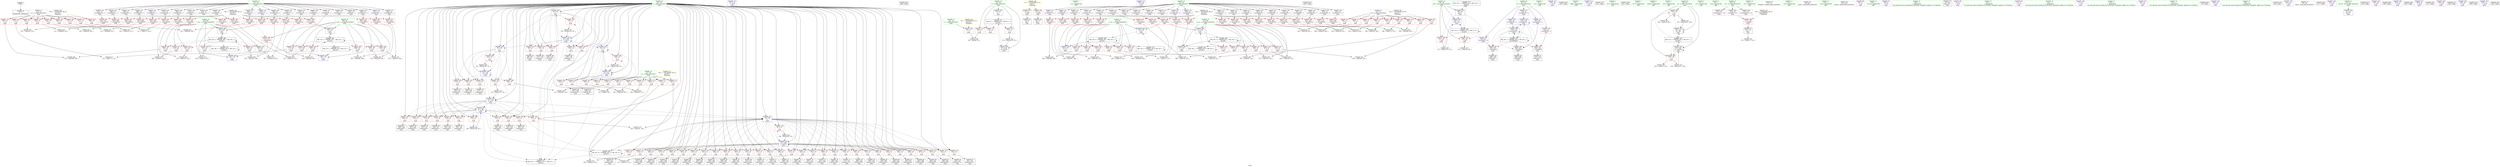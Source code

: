 digraph "SVFG" {
	label="SVFG";

	Node0x55fa44d50290 [shape=record,color=grey,label="{NodeID: 0\nNullPtr}"];
	Node0x55fa44d50290 -> Node0x55fa44d33f60[style=solid];
	Node0x55fa44d73ef0 [shape=record,color=grey,label="{NodeID: 443\n501 = cmp(496, 500, )\n}"];
	Node0x55fa44d67ef0 [shape=record,color=red,label="{NodeID: 277\n312\<--53\n\<--yy\nmain\n}"];
	Node0x55fa44d67ef0 -> Node0x55fa44d72270[style=solid];
	Node0x55fa44d5cf10 [shape=record,color=red,label="{NodeID: 194\n181\<--41\n\<--i\nmain\n}"];
	Node0x55fa44d5cf10 -> Node0x55fa44d63b60[style=solid];
	Node0x55fa44d38910 [shape=record,color=purple,label="{NodeID: 111\n515\<--24\n\<--.str.9\nmain\n}"];
	Node0x55fa44d324d0 [shape=record,color=green,label="{NodeID: 28\n45\<--46\ny_in\<--y_in_field_insensitive\nmain\n}"];
	Node0x55fa44d324d0 -> Node0x55fa44d66760[style=solid];
	Node0x55fa44d324d0 -> Node0x55fa44d66830[style=solid];
	Node0x55fa44d324d0 -> Node0x55fa44d66900[style=solid];
	Node0x55fa44d324d0 -> Node0x55fa44d669d0[style=solid];
	Node0x55fa44d324d0 -> Node0x55fa44d66aa0[style=solid];
	Node0x55fa44d324d0 -> Node0x55fa44d66b70[style=solid];
	Node0x55fa44d324d0 -> Node0x55fa44d6b490[style=solid];
	Node0x55fa44d324d0 -> Node0x55fa44d6b8a0[style=solid];
	Node0x55fa44dade10 [shape=record,color=black,label="{NodeID: 554\n568 = PHI()\n}"];
	Node0x55fa44d89bd0 [shape=record,color=black,label="{NodeID: 471\nMR_8V_3 = PHI(MR_8V_4, MR_8V_2, )\npts\{36 \}\n}"];
	Node0x55fa44d89bd0 -> Node0x55fa44d607d0[style=dashed];
	Node0x55fa44d89bd0 -> Node0x55fa44d608a0[style=dashed];
	Node0x55fa44d89bd0 -> Node0x55fa44d60970[style=dashed];
	Node0x55fa44d89bd0 -> Node0x55fa44d6bf20[style=dashed];
	Node0x55fa44d695b0 [shape=record,color=red,label="{NodeID: 305\n332\<--331\n\<--arrayidx119\nmain\n}"];
	Node0x55fa44d695b0 -> Node0x55fa44d72e70[style=solid];
	Node0x55fa44d36600 [shape=record,color=red,label="{NodeID: 222\n407\<--41\n\<--i\nmain\n}"];
	Node0x55fa44d36600 -> Node0x55fa44d35170[style=solid];
	Node0x55fa44d5eea0 [shape=record,color=purple,label="{NodeID: 139\n226\<--57\narrayidx64\<--y\nmain\n}"];
	Node0x55fa44d5eea0 -> Node0x55fa44d68e60[style=solid];
	Node0x55fa44d39050 [shape=record,color=black,label="{NodeID: 56\n192\<--191\nidxprom45\<--\nmain\n}"];
	Node0x55fa44d71670 [shape=record,color=grey,label="{NodeID: 416\n246 = Binary(245, 82, )\n}"];
	Node0x55fa44d71670 -> Node0x55fa44d6b970[style=solid];
	Node0x55fa44d6ac70 [shape=record,color=blue,label="{NodeID: 333\n41\<--66\ni\<--\nmain\n}"];
	Node0x55fa44d6ac70 -> Node0x55fa44d61190[style=dashed];
	Node0x55fa44d6ac70 -> Node0x55fa44d61260[style=dashed];
	Node0x55fa44d6ac70 -> Node0x55fa44d61330[style=dashed];
	Node0x55fa44d6ac70 -> Node0x55fa44d61400[style=dashed];
	Node0x55fa44d6ac70 -> Node0x55fa44d614d0[style=dashed];
	Node0x55fa44d6ac70 -> Node0x55fa44d615a0[style=dashed];
	Node0x55fa44d6ac70 -> Node0x55fa44d6afb0[style=dashed];
	Node0x55fa44d6ac70 -> Node0x55fa44d6b080[style=dashed];
	Node0x55fa44d6ac70 -> Node0x55fa44d6bd80[style=dashed];
	Node0x55fa44d6ac70 -> Node0x55fa44d8a5d0[style=dashed];
	Node0x55fa44d66900 [shape=record,color=red,label="{NodeID: 250\n325\<--45\n\<--y_in\nmain\n}"];
	Node0x55fa44d66900 -> Node0x55fa44d720f0[style=solid];
	Node0x55fa44d60560 [shape=record,color=red,label="{NodeID: 167\n67\<--8\n\<--stdin\nmain\n}"];
	Node0x55fa44d60560 -> Node0x55fa44d377a0[style=solid];
	Node0x55fa44d353e0 [shape=record,color=black,label="{NodeID: 84\n431\<--430\nidxprom180\<--\nmain\n}"];
	Node0x55fa44d2dd70 [shape=record,color=green,label="{NodeID: 1\n4\<--1\n.str\<--dummyObj\nGlob }"];
	Node0x55fa44d74070 [shape=record,color=grey,label="{NodeID: 444\n513 = cmp(511, 512, )\n}"];
	Node0x55fa44d67fc0 [shape=record,color=red,label="{NodeID: 278\n328\<--53\n\<--yy\nmain\n}"];
	Node0x55fa44d67fc0 -> Node0x55fa44d72e70[style=solid];
	Node0x55fa44d5cfe0 [shape=record,color=red,label="{NodeID: 195\n185\<--41\n\<--i\nmain\n}"];
	Node0x55fa44d5cfe0 -> Node0x55fa44d38eb0[style=solid];
	Node0x55fa44d389e0 [shape=record,color=purple,label="{NodeID: 112\n564\<--24\n\<--.str.9\nmain\n}"];
	Node0x55fa44d325a0 [shape=record,color=green,label="{NodeID: 29\n47\<--48\nx_ax\<--x_ax_field_insensitive\nmain\n}"];
	Node0x55fa44d325a0 -> Node0x55fa44d66c40[style=solid];
	Node0x55fa44d325a0 -> Node0x55fa44d66d10[style=solid];
	Node0x55fa44d325a0 -> Node0x55fa44d66de0[style=solid];
	Node0x55fa44d325a0 -> Node0x55fa44d66eb0[style=solid];
	Node0x55fa44d325a0 -> Node0x55fa44d66f80[style=solid];
	Node0x55fa44d325a0 -> Node0x55fa44d67050[style=solid];
	Node0x55fa44d325a0 -> Node0x55fa44d6b220[style=solid];
	Node0x55fa44d325a0 -> Node0x55fa44d6b630[style=solid];
	Node0x55fa44dadf10 [shape=record,color=black,label="{NodeID: 555\n516 = PHI()\n}"];
	Node0x55fa44d8a0d0 [shape=record,color=black,label="{NodeID: 472\nMR_12V_2 = PHI(MR_12V_4, MR_12V_1, )\npts\{40 \}\n}"];
	Node0x55fa44d8a0d0 -> Node0x55fa44d6aba0[style=dashed];
	Node0x55fa44d69680 [shape=record,color=red,label="{NodeID: 306\n341\<--340\n\<--arrayidx126\nmain\n}"];
	Node0x55fa44d69680 -> Node0x55fa44d723f0[style=solid];
	Node0x55fa44d366d0 [shape=record,color=red,label="{NodeID: 223\n415\<--41\n\<--i\nmain\n}"];
	Node0x55fa44d366d0 -> Node0x55fa44d35240[style=solid];
	Node0x55fa44d5ef70 [shape=record,color=purple,label="{NodeID: 140\n232\<--57\narrayidx67\<--y\nmain\n}"];
	Node0x55fa44d5ef70 -> Node0x55fa44d68f30[style=solid];
	Node0x55fa44d39120 [shape=record,color=black,label="{NodeID: 57\n199\<--198\nidxprom49\<--\nmain\n}"];
	Node0x55fa44d717f0 [shape=record,color=grey,label="{NodeID: 417\n274 = cmp(272, 273, )\n}"];
	Node0x55fa44d6ad40 [shape=record,color=blue,label="{NodeID: 334\n118\<--120\narrayidx14\<--\nmain\n}"];
	Node0x55fa44d6ad40 -> Node0x55fa44d68710[style=dashed];
	Node0x55fa44d6ad40 -> Node0x55fa44d68980[style=dashed];
	Node0x55fa44d6ad40 -> Node0x55fa44d690d0[style=dashed];
	Node0x55fa44d6ad40 -> Node0x55fa44d6ad40[style=dashed];
	Node0x55fa44d6ad40 -> Node0x55fa44d6aee0[style=dashed];
	Node0x55fa44d6ad40 -> Node0x55fa44d8c3d0[style=dashed];
	Node0x55fa44d669d0 [shape=record,color=red,label="{NodeID: 251\n342\<--45\n\<--y_in\nmain\n}"];
	Node0x55fa44d669d0 -> Node0x55fa44d723f0[style=solid];
	Node0x55fa44d60630 [shape=record,color=red,label="{NodeID: 168\n73\<--13\n\<--stdout\nmain\n}"];
	Node0x55fa44d60630 -> Node0x55fa44d37870[style=solid];
	Node0x55fa44d354b0 [shape=record,color=black,label="{NodeID: 85\n438\<--437\nidxprom184\<--\nmain\n}"];
	Node0x55fa44d32ff0 [shape=record,color=green,label="{NodeID: 2\n6\<--1\n.str.1\<--dummyObj\nGlob }"];
	Node0x55fa44d741f0 [shape=record,color=grey,label="{NodeID: 445\n266 = cmp(264, 265, )\n}"];
	Node0x55fa44d68090 [shape=record,color=red,label="{NodeID: 279\n406\<--53\n\<--yy\nmain\n}"];
	Node0x55fa44d68090 -> Node0x55fa44d72cf0[style=solid];
	Node0x55fa44d5d0b0 [shape=record,color=red,label="{NodeID: 196\n191\<--41\n\<--i\nmain\n}"];
	Node0x55fa44d5d0b0 -> Node0x55fa44d39050[style=solid];
	Node0x55fa44d38ab0 [shape=record,color=purple,label="{NodeID: 113\n518\<--26\n\<--.str.10\nmain\n}"];
	Node0x55fa44d32670 [shape=record,color=green,label="{NodeID: 30\n49\<--50\ny_ax\<--y_ax_field_insensitive\nmain\n}"];
	Node0x55fa44d32670 -> Node0x55fa44d67120[style=solid];
	Node0x55fa44d32670 -> Node0x55fa44d671f0[style=solid];
	Node0x55fa44d32670 -> Node0x55fa44d672c0[style=solid];
	Node0x55fa44d32670 -> Node0x55fa44d67390[style=solid];
	Node0x55fa44d32670 -> Node0x55fa44d67460[style=solid];
	Node0x55fa44d32670 -> Node0x55fa44d67530[style=solid];
	Node0x55fa44d32670 -> Node0x55fa44d6b3c0[style=solid];
	Node0x55fa44d32670 -> Node0x55fa44d6b7d0[style=solid];
	Node0x55fa44dae010 [shape=record,color=black,label="{NodeID: 556\n519 = PHI()\n}"];
	Node0x55fa44d8a5d0 [shape=record,color=black,label="{NodeID: 473\nMR_14V_2 = PHI(MR_14V_17, MR_14V_1, )\npts\{42 \}\n}"];
	Node0x55fa44d8a5d0 -> Node0x55fa44d6ac70[style=dashed];
	Node0x55fa44d69750 [shape=record,color=red,label="{NodeID: 307\n348\<--347\n\<--arrayidx130\nmain\n}"];
	Node0x55fa44d69750 -> Node0x55fa44d71af0[style=solid];
	Node0x55fa44d367a0 [shape=record,color=red,label="{NodeID: 224\n422\<--41\n\<--i\nmain\n}"];
	Node0x55fa44d367a0 -> Node0x55fa44d35310[style=solid];
	Node0x55fa44d5f040 [shape=record,color=purple,label="{NodeID: 141\n239\<--57\narrayidx71\<--y\nmain\n}"];
	Node0x55fa44d5f040 -> Node0x55fa44d69000[style=solid];
	Node0x55fa44d2d6c0 [shape=record,color=black,label="{NodeID: 58\n205\<--204\nidxprom52\<--\nmain\n}"];
	Node0x55fa44d71970 [shape=record,color=grey,label="{NodeID: 418\n222 = cmp(220, 221, )\n}"];
	Node0x55fa44d6ae10 [shape=record,color=blue,label="{NodeID: 335\n39\<--122\nnow\<--inc\nmain\n}"];
	Node0x55fa44d6ae10 -> Node0x55fa44d917d0[style=dashed];
	Node0x55fa44d66aa0 [shape=record,color=red,label="{NodeID: 252\n396\<--45\n\<--y_in\nmain\n}"];
	Node0x55fa44d66aa0 -> Node0x55fa44d72870[style=solid];
	Node0x55fa44d60700 [shape=record,color=red,label="{NodeID: 169\n85\<--33\n\<--c\nmain\n}"];
	Node0x55fa44d60700 -> Node0x55fa44d73470[style=solid];
	Node0x55fa44d35580 [shape=record,color=black,label="{NodeID: 86\n446\<--445\nidxprom190\<--\nmain\n}"];
	Node0x55fa44d33080 [shape=record,color=green,label="{NodeID: 3\n8\<--1\nstdin\<--dummyObj\nGlob }"];
	Node0x55fa44d639e0 [shape=record,color=grey,label="{NodeID: 446\n357 = cmp(355, 356, )\n}"];
	Node0x55fa44d68160 [shape=record,color=red,label="{NodeID: 280\n436\<--53\n\<--yy\nmain\n}"];
	Node0x55fa44d68160 -> Node0x55fa44d72ff0[style=solid];
	Node0x55fa44d5d180 [shape=record,color=red,label="{NodeID: 197\n198\<--41\n\<--i\nmain\n}"];
	Node0x55fa44d5d180 -> Node0x55fa44d39120[style=solid];
	Node0x55fa44d38b80 [shape=record,color=purple,label="{NodeID: 114\n567\<--26\n\<--.str.10\nmain\n}"];
	Node0x55fa44d336b0 [shape=record,color=green,label="{NodeID: 31\n51\<--52\nxx\<--xx_field_insensitive\nmain\n}"];
	Node0x55fa44d336b0 -> Node0x55fa44d67600[style=solid];
	Node0x55fa44d336b0 -> Node0x55fa44d676d0[style=solid];
	Node0x55fa44d336b0 -> Node0x55fa44d677a0[style=solid];
	Node0x55fa44d336b0 -> Node0x55fa44d67870[style=solid];
	Node0x55fa44d336b0 -> Node0x55fa44d67940[style=solid];
	Node0x55fa44d336b0 -> Node0x55fa44d67a10[style=solid];
	Node0x55fa44d336b0 -> Node0x55fa44d67ae0[style=solid];
	Node0x55fa44d336b0 -> Node0x55fa44d67bb0[style=solid];
	Node0x55fa44d336b0 -> Node0x55fa44d67c80[style=solid];
	Node0x55fa44dae110 [shape=record,color=black,label="{NodeID: 557\n525 = PHI()\n}"];
	Node0x55fa44d8aad0 [shape=record,color=black,label="{NodeID: 474\nMR_16V_2 = PHI(MR_16V_8, MR_16V_1, )\npts\{44 \}\n}"];
	Node0x55fa44d8aad0 -> Node0x55fa44d6b2f0[style=dashed];
	Node0x55fa44d8aad0 -> Node0x55fa44d8aad0[style=dashed];
	Node0x55fa44d69820 [shape=record,color=red,label="{NodeID: 308\n355\<--354\n\<--arrayidx134\nmain\n}"];
	Node0x55fa44d69820 -> Node0x55fa44d639e0[style=solid];
	Node0x55fa44d36870 [shape=record,color=red,label="{NodeID: 225\n430\<--41\n\<--i\nmain\n}"];
	Node0x55fa44d36870 -> Node0x55fa44d353e0[style=solid];
	Node0x55fa44d5f110 [shape=record,color=purple,label="{NodeID: 142\n307\<--57\narrayidx105\<--y\nmain\n}"];
	Node0x55fa44d5f110 -> Node0x55fa44d69340[style=solid];
	Node0x55fa44d2d790 [shape=record,color=black,label="{NodeID: 59\n212\<--211\nidxprom56\<--\nmain\n}"];
	Node0x55fa44d71af0 [shape=record,color=grey,label="{NodeID: 419\n350 = cmp(348, 349, )\n}"];
	Node0x55fa44d6aee0 [shape=record,color=blue,label="{NodeID: 336\n130\<--132\narrayidx18\<--\nmain\n}"];
	Node0x55fa44d6aee0 -> Node0x55fa44d68710[style=dashed];
	Node0x55fa44d6aee0 -> Node0x55fa44d68980[style=dashed];
	Node0x55fa44d6aee0 -> Node0x55fa44d690d0[style=dashed];
	Node0x55fa44d6aee0 -> Node0x55fa44d6ad40[style=dashed];
	Node0x55fa44d6aee0 -> Node0x55fa44d6aee0[style=dashed];
	Node0x55fa44d6aee0 -> Node0x55fa44d8c3d0[style=dashed];
	Node0x55fa44d66b70 [shape=record,color=red,label="{NodeID: 253\n426\<--45\n\<--y_in\nmain\n}"];
	Node0x55fa44d66b70 -> Node0x55fa44d71df0[style=solid];
	Node0x55fa44d607d0 [shape=record,color=red,label="{NodeID: 170\n84\<--35\n\<--o\nmain\n}"];
	Node0x55fa44d607d0 -> Node0x55fa44d73470[style=solid];
	Node0x55fa44d35650 [shape=record,color=black,label="{NodeID: 87\n453\<--452\nidxprom194\<--\nmain\n}"];
	Node0x55fa44d5ca30 [shape=record,color=green,label="{NodeID: 4\n9\<--1\n.str.2\<--dummyObj\nGlob }"];
	Node0x55fa44d63b60 [shape=record,color=grey,label="{NodeID: 447\n183 = cmp(181, 182, )\n}"];
	Node0x55fa44d68230 [shape=record,color=red,label="{NodeID: 281\n466\<--53\n\<--yy\nmain\n}"];
	Node0x55fa44d68230 -> Node0x55fa44d64160[style=solid];
	Node0x55fa44d5d250 [shape=record,color=red,label="{NodeID: 198\n204\<--41\n\<--i\nmain\n}"];
	Node0x55fa44d5d250 -> Node0x55fa44d2d6c0[style=solid];
	Node0x55fa44d38c50 [shape=record,color=purple,label="{NodeID: 115\n97\<--55\narraydecay\<--x\nmain\n}"];
	Node0x55fa44d33780 [shape=record,color=green,label="{NodeID: 32\n53\<--54\nyy\<--yy_field_insensitive\nmain\n}"];
	Node0x55fa44d33780 -> Node0x55fa44d67d50[style=solid];
	Node0x55fa44d33780 -> Node0x55fa44d67e20[style=solid];
	Node0x55fa44d33780 -> Node0x55fa44d67ef0[style=solid];
	Node0x55fa44d33780 -> Node0x55fa44d67fc0[style=solid];
	Node0x55fa44d33780 -> Node0x55fa44d68090[style=solid];
	Node0x55fa44d33780 -> Node0x55fa44d68160[style=solid];
	Node0x55fa44d33780 -> Node0x55fa44d68230[style=solid];
	Node0x55fa44d33780 -> Node0x55fa44d68300[style=solid];
	Node0x55fa44d33780 -> Node0x55fa44d683d0[style=solid];
	Node0x55fa44dae210 [shape=record,color=black,label="{NodeID: 558\n533 = PHI()\n}"];
	Node0x55fa44d8afd0 [shape=record,color=black,label="{NodeID: 475\nMR_18V_2 = PHI(MR_18V_8, MR_18V_1, )\npts\{46 \}\n}"];
	Node0x55fa44d8afd0 -> Node0x55fa44d6b490[style=dashed];
	Node0x55fa44d8afd0 -> Node0x55fa44d8afd0[style=dashed];
	Node0x55fa44d698f0 [shape=record,color=red,label="{NodeID: 309\n363\<--362\n\<--arrayidx138\nmain\n}"];
	Node0x55fa44d698f0 -> Node0x55fa44d64be0[style=solid];
	Node0x55fa44d36940 [shape=record,color=red,label="{NodeID: 226\n437\<--41\n\<--i\nmain\n}"];
	Node0x55fa44d36940 -> Node0x55fa44d354b0[style=solid];
	Node0x55fa44d5f1e0 [shape=record,color=purple,label="{NodeID: 143\n315\<--57\narrayidx109\<--y\nmain\n}"];
	Node0x55fa44d5f1e0 -> Node0x55fa44d69410[style=solid];
	Node0x55fa44d2d860 [shape=record,color=black,label="{NodeID: 60\n218\<--217\nidxprom59\<--\nmain\n}"];
	Node0x55fa44d71c70 [shape=record,color=grey,label="{NodeID: 420\n420 = cmp(418, 419, )\n}"];
	Node0x55fa44d6afb0 [shape=record,color=blue,label="{NodeID: 337\n41\<--136\ni\<--inc19\nmain\n}"];
	Node0x55fa44d6afb0 -> Node0x55fa44d61190[style=dashed];
	Node0x55fa44d6afb0 -> Node0x55fa44d61260[style=dashed];
	Node0x55fa44d6afb0 -> Node0x55fa44d61330[style=dashed];
	Node0x55fa44d6afb0 -> Node0x55fa44d61400[style=dashed];
	Node0x55fa44d6afb0 -> Node0x55fa44d614d0[style=dashed];
	Node0x55fa44d6afb0 -> Node0x55fa44d615a0[style=dashed];
	Node0x55fa44d6afb0 -> Node0x55fa44d6afb0[style=dashed];
	Node0x55fa44d6afb0 -> Node0x55fa44d6b080[style=dashed];
	Node0x55fa44d6afb0 -> Node0x55fa44d6bd80[style=dashed];
	Node0x55fa44d6afb0 -> Node0x55fa44d8a5d0[style=dashed];
	Node0x55fa44d66c40 [shape=record,color=red,label="{NodeID: 254\n195\<--47\n\<--x_ax\nmain\n}"];
	Node0x55fa44d66c40 -> Node0x55fa44d73770[style=solid];
	Node0x55fa44d608a0 [shape=record,color=red,label="{NodeID: 171\n139\<--35\n\<--o\nmain\n}"];
	Node0x55fa44d35720 [shape=record,color=black,label="{NodeID: 88\n461\<--460\nidxprom198\<--\nmain\n}"];
	Node0x55fa44d5cac0 [shape=record,color=green,label="{NodeID: 5\n11\<--1\n.str.3\<--dummyObj\nGlob }"];
	Node0x55fa44d63ce0 [shape=record,color=grey,label="{NodeID: 448\n464 = cmp(459, 463, )\n}"];
	Node0x55fa44d68300 [shape=record,color=red,label="{NodeID: 282\n496\<--53\n\<--yy\nmain\n}"];
	Node0x55fa44d68300 -> Node0x55fa44d73ef0[style=solid];
	Node0x55fa44d5d320 [shape=record,color=red,label="{NodeID: 199\n211\<--41\n\<--i\nmain\n}"];
	Node0x55fa44d5d320 -> Node0x55fa44d2d790[style=solid];
	Node0x55fa44d38d20 [shape=record,color=purple,label="{NodeID: 116\n167\<--55\narrayidx34\<--x\nmain\n}"];
	Node0x55fa44d38d20 -> Node0x55fa44d687e0[style=solid];
	Node0x55fa44d33850 [shape=record,color=green,label="{NodeID: 33\n55\<--56\nx\<--x_field_insensitive\nmain\n}"];
	Node0x55fa44d33850 -> Node0x55fa44d38c50[style=solid];
	Node0x55fa44d33850 -> Node0x55fa44d38d20[style=solid];
	Node0x55fa44d33850 -> Node0x55fa44d5dd80[style=solid];
	Node0x55fa44d33850 -> Node0x55fa44d5de10[style=solid];
	Node0x55fa44d33850 -> Node0x55fa44d5dea0[style=solid];
	Node0x55fa44d33850 -> Node0x55fa44d5df30[style=solid];
	Node0x55fa44d33850 -> Node0x55fa44d5e000[style=solid];
	Node0x55fa44d33850 -> Node0x55fa44d5e0d0[style=solid];
	Node0x55fa44d33850 -> Node0x55fa44d5e1a0[style=solid];
	Node0x55fa44d33850 -> Node0x55fa44d5e270[style=solid];
	Node0x55fa44d33850 -> Node0x55fa44d5e340[style=solid];
	Node0x55fa44d33850 -> Node0x55fa44d5e410[style=solid];
	Node0x55fa44d33850 -> Node0x55fa44d5e4e0[style=solid];
	Node0x55fa44d33850 -> Node0x55fa44d5e5b0[style=solid];
	Node0x55fa44d33850 -> Node0x55fa44d5e680[style=solid];
	Node0x55fa44d33850 -> Node0x55fa44d5e750[style=solid];
	Node0x55fa44d33850 -> Node0x55fa44d5e820[style=solid];
	Node0x55fa44d33850 -> Node0x55fa44d5e8f0[style=solid];
	Node0x55fa44d33850 -> Node0x55fa44d5e9c0[style=solid];
	Node0x55fa44d33850 -> Node0x55fa44d5ea90[style=solid];
	Node0x55fa44d33850 -> Node0x55fa44d5eb60[style=solid];
	Node0x55fa44d33850 -> Node0x55fa44d603c0[style=solid];
	Node0x55fa44d8b4d0 [shape=record,color=black,label="{NodeID: 476\nMR_20V_2 = PHI(MR_20V_8, MR_20V_1, )\npts\{48 \}\n}"];
	Node0x55fa44d8b4d0 -> Node0x55fa44d6b220[style=dashed];
	Node0x55fa44d8b4d0 -> Node0x55fa44d8b4d0[style=dashed];
	Node0x55fa44d699c0 [shape=record,color=red,label="{NodeID: 310\n371\<--370\n\<--arrayidx144\nmain\n}"];
	Node0x55fa44d699c0 -> Node0x55fa44d63fe0[style=solid];
	Node0x55fa44d36a10 [shape=record,color=red,label="{NodeID: 227\n445\<--41\n\<--i\nmain\n}"];
	Node0x55fa44d36a10 -> Node0x55fa44d35580[style=solid];
	Node0x55fa44d5f2b0 [shape=record,color=purple,label="{NodeID: 144\n323\<--57\narrayidx115\<--y\nmain\n}"];
	Node0x55fa44d5f2b0 -> Node0x55fa44d694e0[style=solid];
	Node0x55fa44d2d930 [shape=record,color=black,label="{NodeID: 61\n225\<--224\nidxprom63\<--\nmain\n}"];
	Node0x55fa44d71df0 [shape=record,color=grey,label="{NodeID: 421\n427 = cmp(425, 426, )\n}"];
	Node0x55fa44d6b080 [shape=record,color=blue,label="{NodeID: 338\n41\<--66\ni\<--\nmain\n}"];
	Node0x55fa44d6b080 -> Node0x55fa44d61670[style=dashed];
	Node0x55fa44d6b080 -> Node0x55fa44d61740[style=dashed];
	Node0x55fa44d6b080 -> Node0x55fa44d61810[style=dashed];
	Node0x55fa44d6b080 -> Node0x55fa44d618e0[style=dashed];
	Node0x55fa44d6b080 -> Node0x55fa44d5cd70[style=dashed];
	Node0x55fa44d6b080 -> Node0x55fa44d5ce40[style=dashed];
	Node0x55fa44d6b080 -> Node0x55fa44d6b150[style=dashed];
	Node0x55fa44d6b080 -> Node0x55fa44d6b560[style=dashed];
	Node0x55fa44d66d10 [shape=record,color=red,label="{NodeID: 255\n265\<--47\n\<--x_ax\nmain\n}"];
	Node0x55fa44d66d10 -> Node0x55fa44d741f0[style=solid];
	Node0x55fa44d60970 [shape=record,color=red,label="{NodeID: 172\n573\<--35\n\<--o\nmain\n}"];
	Node0x55fa44d60970 -> Node0x55fa44d63460[style=solid];
	Node0x55fa44d357f0 [shape=record,color=black,label="{NodeID: 89\n468\<--467\nidxprom202\<--\nmain\n}"];
	Node0x55fa44d2c940 [shape=record,color=green,label="{NodeID: 6\n13\<--1\nstdout\<--dummyObj\nGlob }"];
	Node0x55fa44d63e60 [shape=record,color=grey,label="{NodeID: 449\n390 = cmp(388, 389, )\n}"];
	Node0x55fa44d683d0 [shape=record,color=red,label="{NodeID: 283\n551\<--53\n\<--yy\nmain\n}"];
	Node0x55fa44d683d0 -> Node0x55fa44d64a60[style=solid];
	Node0x55fa44d5d3f0 [shape=record,color=red,label="{NodeID: 200\n217\<--41\n\<--i\nmain\n}"];
	Node0x55fa44d5d3f0 -> Node0x55fa44d2d860[style=solid];
	Node0x55fa44d5dd80 [shape=record,color=purple,label="{NodeID: 117\n193\<--55\narrayidx46\<--x\nmain\n}"];
	Node0x55fa44d5dd80 -> Node0x55fa44d68a50[style=solid];
	Node0x55fa44d33920 [shape=record,color=green,label="{NodeID: 34\n57\<--58\ny\<--y_field_insensitive\nmain\n}"];
	Node0x55fa44d33920 -> Node0x55fa44d5ec30[style=solid];
	Node0x55fa44d33920 -> Node0x55fa44d5ed00[style=solid];
	Node0x55fa44d33920 -> Node0x55fa44d5edd0[style=solid];
	Node0x55fa44d33920 -> Node0x55fa44d5eea0[style=solid];
	Node0x55fa44d33920 -> Node0x55fa44d5ef70[style=solid];
	Node0x55fa44d33920 -> Node0x55fa44d5f040[style=solid];
	Node0x55fa44d33920 -> Node0x55fa44d5f110[style=solid];
	Node0x55fa44d33920 -> Node0x55fa44d5f1e0[style=solid];
	Node0x55fa44d33920 -> Node0x55fa44d5f2b0[style=solid];
	Node0x55fa44d33920 -> Node0x55fa44d5f380[style=solid];
	Node0x55fa44d33920 -> Node0x55fa44d5f450[style=solid];
	Node0x55fa44d33920 -> Node0x55fa44d5f520[style=solid];
	Node0x55fa44d33920 -> Node0x55fa44d5f5f0[style=solid];
	Node0x55fa44d33920 -> Node0x55fa44d5f6c0[style=solid];
	Node0x55fa44d33920 -> Node0x55fa44d5f790[style=solid];
	Node0x55fa44d33920 -> Node0x55fa44d5f860[style=solid];
	Node0x55fa44d33920 -> Node0x55fa44d5f930[style=solid];
	Node0x55fa44d33920 -> Node0x55fa44d5fa00[style=solid];
	Node0x55fa44d33920 -> Node0x55fa44d5fad0[style=solid];
	Node0x55fa44d33920 -> Node0x55fa44d5fba0[style=solid];
	Node0x55fa44d33920 -> Node0x55fa44d5fc70[style=solid];
	Node0x55fa44d33920 -> Node0x55fa44d60490[style=solid];
	Node0x55fa44d8b9d0 [shape=record,color=black,label="{NodeID: 477\nMR_22V_2 = PHI(MR_22V_8, MR_22V_1, )\npts\{50 \}\n}"];
	Node0x55fa44d8b9d0 -> Node0x55fa44d6b3c0[style=dashed];
	Node0x55fa44d8b9d0 -> Node0x55fa44d8b9d0[style=dashed];
	Node0x55fa44d69a90 [shape=record,color=red,label="{NodeID: 311\n379\<--378\n\<--arrayidx148\nmain\n}"];
	Node0x55fa44d69a90 -> Node0x55fa44d64460[style=solid];
	Node0x55fa44d36ae0 [shape=record,color=red,label="{NodeID: 228\n452\<--41\n\<--i\nmain\n}"];
	Node0x55fa44d36ae0 -> Node0x55fa44d35650[style=solid];
	Node0x55fa44d5f380 [shape=record,color=purple,label="{NodeID: 145\n331\<--57\narrayidx119\<--y\nmain\n}"];
	Node0x55fa44d5f380 -> Node0x55fa44d695b0[style=solid];
	Node0x55fa44d2da00 [shape=record,color=black,label="{NodeID: 62\n231\<--230\nidxprom66\<--\nmain\n}"];
	Node0x55fa44d71f70 [shape=record,color=grey,label="{NodeID: 422\n283 = cmp(281, 282, )\n}"];
	Node0x55fa44d6b150 [shape=record,color=blue,label="{NodeID: 339\n41\<--162\ni\<--inc31\nmain\n}"];
	Node0x55fa44d6b150 -> Node0x55fa44d61670[style=dashed];
	Node0x55fa44d6b150 -> Node0x55fa44d61740[style=dashed];
	Node0x55fa44d6b150 -> Node0x55fa44d61810[style=dashed];
	Node0x55fa44d6b150 -> Node0x55fa44d618e0[style=dashed];
	Node0x55fa44d6b150 -> Node0x55fa44d5cd70[style=dashed];
	Node0x55fa44d6b150 -> Node0x55fa44d5ce40[style=dashed];
	Node0x55fa44d6b150 -> Node0x55fa44d6b150[style=dashed];
	Node0x55fa44d6b150 -> Node0x55fa44d6b560[style=dashed];
	Node0x55fa44d66de0 [shape=record,color=red,label="{NodeID: 256\n302\<--47\n\<--x_ax\nmain\n}"];
	Node0x55fa44d66de0 -> Node0x55fa44d657e0[style=solid];
	Node0x55fa44d60a40 [shape=record,color=red,label="{NodeID: 173\n94\<--37\n\<--n\nmain\n}"];
	Node0x55fa44d60a40 -> Node0x55fa44d732f0[style=solid];
	Node0x55fa44d358c0 [shape=record,color=black,label="{NodeID: 90\n476\<--475\nidxprom208\<--\nmain\n}"];
	Node0x55fa44d2c9d0 [shape=record,color=green,label="{NodeID: 7\n14\<--1\n.str.4\<--dummyObj\nGlob }"];
	Node0x55fa44d63fe0 [shape=record,color=grey,label="{NodeID: 450\n373 = cmp(371, 372, )\n}"];
	Node0x55fa44d684a0 [shape=record,color=red,label="{NodeID: 284\n252\<--59\n\<--m\nmain\n}"];
	Node0x55fa44d684a0 -> Node0x55fa44d638e0[style=solid];
	Node0x55fa44d684a0 -> Node0x55fa44d65060[style=solid];
	Node0x55fa44d5d4c0 [shape=record,color=red,label="{NodeID: 201\n224\<--41\n\<--i\nmain\n}"];
	Node0x55fa44d5d4c0 -> Node0x55fa44d2d930[style=solid];
	Node0x55fa44d5de10 [shape=record,color=purple,label="{NodeID: 118\n200\<--55\narrayidx50\<--x\nmain\n}"];
	Node0x55fa44d5de10 -> Node0x55fa44d68b20[style=solid];
	Node0x55fa44d339f0 [shape=record,color=green,label="{NodeID: 35\n59\<--60\nm\<--m_field_insensitive\nmain\n}"];
	Node0x55fa44d339f0 -> Node0x55fa44d684a0[style=solid];
	Node0x55fa44d339f0 -> Node0x55fa44d68570[style=solid];
	Node0x55fa44d339f0 -> Node0x55fa44d6ba40[style=solid];
	Node0x55fa44d339f0 -> Node0x55fa44d6bcb0[style=solid];
	Node0x55fa44d8bed0 [shape=record,color=black,label="{NodeID: 478\nMR_32V_2 = PHI(MR_32V_5, MR_32V_1, )\npts\{60 \}\n}"];
	Node0x55fa44d8bed0 -> Node0x55fa44d684a0[style=dashed];
	Node0x55fa44d8bed0 -> Node0x55fa44d68570[style=dashed];
	Node0x55fa44d8bed0 -> Node0x55fa44d6ba40[style=dashed];
	Node0x55fa44d8bed0 -> Node0x55fa44d6bcb0[style=dashed];
	Node0x55fa44d69b60 [shape=record,color=red,label="{NodeID: 312\n388\<--387\n\<--arrayidx155\nmain\n}"];
	Node0x55fa44d69b60 -> Node0x55fa44d63e60[style=solid];
	Node0x55fa44d36bb0 [shape=record,color=red,label="{NodeID: 229\n460\<--41\n\<--i\nmain\n}"];
	Node0x55fa44d36bb0 -> Node0x55fa44d35720[style=solid];
	Node0x55fa44d5f450 [shape=record,color=purple,label="{NodeID: 146\n340\<--57\narrayidx126\<--y\nmain\n}"];
	Node0x55fa44d5f450 -> Node0x55fa44d69680[style=solid];
	Node0x55fa44d37bb0 [shape=record,color=black,label="{NodeID: 63\n238\<--237\nidxprom70\<--\nmain\n}"];
	Node0x55fa44d720f0 [shape=record,color=grey,label="{NodeID: 423\n326 = cmp(324, 325, )\n}"];
	Node0x55fa44d6b220 [shape=record,color=blue,label="{NodeID: 340\n47\<--168\nx_ax\<--\nmain\n}"];
	Node0x55fa44d6b220 -> Node0x55fa44d8fed0[style=dashed];
	Node0x55fa44d66eb0 [shape=record,color=red,label="{NodeID: 257\n356\<--47\n\<--x_ax\nmain\n}"];
	Node0x55fa44d66eb0 -> Node0x55fa44d639e0[style=solid];
	Node0x55fa44d60b10 [shape=record,color=red,label="{NodeID: 174\n150\<--37\n\<--n\nmain\n}"];
	Node0x55fa44d60b10 -> Node0x55fa44d72570[style=solid];
	Node0x55fa44d35990 [shape=record,color=black,label="{NodeID: 91\n483\<--482\nidxprom212\<--\nmain\n}"];
	Node0x55fa44d31c60 [shape=record,color=green,label="{NodeID: 8\n16\<--1\n.str.5\<--dummyObj\nGlob }"];
	Node0x55fa44d64160 [shape=record,color=grey,label="{NodeID: 451\n471 = cmp(466, 470, )\n}"];
	Node0x55fa44d68570 [shape=record,color=red,label="{NodeID: 285\n527\<--59\n\<--m\nmain\n}"];
	Node0x55fa44d68570 -> Node0x55fa44d63760[style=solid];
	Node0x55fa44d68570 -> Node0x55fa44d65360[style=solid];
	Node0x55fa44d5d590 [shape=record,color=red,label="{NodeID: 202\n230\<--41\n\<--i\nmain\n}"];
	Node0x55fa44d5d590 -> Node0x55fa44d2da00[style=solid];
	Node0x55fa44d5dea0 [shape=record,color=purple,label="{NodeID: 119\n206\<--55\narrayidx53\<--x\nmain\n}"];
	Node0x55fa44d5dea0 -> Node0x55fa44d68bf0[style=solid];
	Node0x55fa44d33ac0 [shape=record,color=green,label="{NodeID: 36\n61\<--62\nb\<--b_field_insensitive\nmain\n}"];
	Node0x55fa44d33ac0 -> Node0x55fa44d5fd40[style=solid];
	Node0x55fa44d33ac0 -> Node0x55fa44d5fe10[style=solid];
	Node0x55fa44d33ac0 -> Node0x55fa44d5fee0[style=solid];
	Node0x55fa44d33ac0 -> Node0x55fa44d5ffb0[style=solid];
	Node0x55fa44d33ac0 -> Node0x55fa44d60080[style=solid];
	Node0x55fa44d8c3d0 [shape=record,color=black,label="{NodeID: 479\nMR_34V_2 = PHI(MR_34V_3, MR_34V_1, )\npts\{620000 \}\n}"];
	Node0x55fa44d8c3d0 -> Node0x55fa44d68710[style=dashed];
	Node0x55fa44d8c3d0 -> Node0x55fa44d68980[style=dashed];
	Node0x55fa44d8c3d0 -> Node0x55fa44d690d0[style=dashed];
	Node0x55fa44d8c3d0 -> Node0x55fa44d6ad40[style=dashed];
	Node0x55fa44d8c3d0 -> Node0x55fa44d6aee0[style=dashed];
	Node0x55fa44d8c3d0 -> Node0x55fa44d8c3d0[style=dashed];
	Node0x55fa44d69c30 [shape=record,color=red,label="{NodeID: 313\n395\<--394\n\<--arrayidx159\nmain\n}"];
	Node0x55fa44d69c30 -> Node0x55fa44d72870[style=solid];
	Node0x55fa44d36c80 [shape=record,color=red,label="{NodeID: 230\n467\<--41\n\<--i\nmain\n}"];
	Node0x55fa44d36c80 -> Node0x55fa44d357f0[style=solid];
	Node0x55fa44d5f520 [shape=record,color=purple,label="{NodeID: 147\n347\<--57\narrayidx130\<--y\nmain\n}"];
	Node0x55fa44d5f520 -> Node0x55fa44d69750[style=solid];
	Node0x55fa44d37c80 [shape=record,color=black,label="{NodeID: 64\n286\<--285\nidxprom92\<--\nmain\n}"];
	Node0x55fa44d72270 [shape=record,color=grey,label="{NodeID: 424\n317 = cmp(312, 316, )\n}"];
	Node0x55fa44d6b2f0 [shape=record,color=blue,label="{NodeID: 341\n43\<--168\nx_in\<--\nmain\n}"];
	Node0x55fa44d6b2f0 -> Node0x55fa44d8f8e0[style=dashed];
	Node0x55fa44d66f80 [shape=record,color=red,label="{NodeID: 258\n419\<--47\n\<--x_ax\nmain\n}"];
	Node0x55fa44d66f80 -> Node0x55fa44d71c70[style=solid];
	Node0x55fa44d60be0 [shape=record,color=red,label="{NodeID: 175\n182\<--37\n\<--n\nmain\n}"];
	Node0x55fa44d60be0 -> Node0x55fa44d63b60[style=solid];
	Node0x55fa44d35a60 [shape=record,color=black,label="{NodeID: 92\n491\<--490\nidxprom216\<--\nmain\n}"];
	Node0x55fa44d31cf0 [shape=record,color=green,label="{NodeID: 9\n18\<--1\n.str.6\<--dummyObj\nGlob }"];
	Node0x55fa44d642e0 [shape=record,color=grey,label="{NodeID: 452\n480 = cmp(478, 479, )\n}"];
	Node0x55fa44d68640 [shape=record,color=red,label="{NodeID: 286\n111\<--110\n\<--arrayidx\nmain\n}"];
	Node0x55fa44d68640 -> Node0x55fa44d37ae0[style=solid];
	Node0x55fa44d5d660 [shape=record,color=red,label="{NodeID: 203\n237\<--41\n\<--i\nmain\n}"];
	Node0x55fa44d5d660 -> Node0x55fa44d37bb0[style=solid];
	Node0x55fa44d5df30 [shape=record,color=purple,label="{NodeID: 120\n213\<--55\narrayidx57\<--x\nmain\n}"];
	Node0x55fa44d5df30 -> Node0x55fa44d68cc0[style=solid];
	Node0x55fa44d33b90 [shape=record,color=green,label="{NodeID: 37\n63\<--64\nstr\<--str_field_insensitive\nmain\n}"];
	Node0x55fa44d33b90 -> Node0x55fa44d60150[style=solid];
	Node0x55fa44d33b90 -> Node0x55fa44d60220[style=solid];
	Node0x55fa44d33b90 -> Node0x55fa44d602f0[style=solid];
	Node0x55fa44d69d00 [shape=record,color=red,label="{NodeID: 314\n403\<--402\n\<--arrayidx163\nmain\n}"];
	Node0x55fa44d69d00 -> Node0x55fa44d735f0[style=solid];
	Node0x55fa44d659d0 [shape=record,color=red,label="{NodeID: 231\n475\<--41\n\<--i\nmain\n}"];
	Node0x55fa44d659d0 -> Node0x55fa44d358c0[style=solid];
	Node0x55fa44d5f5f0 [shape=record,color=purple,label="{NodeID: 148\n394\<--57\narrayidx159\<--y\nmain\n}"];
	Node0x55fa44d5f5f0 -> Node0x55fa44d69c30[style=solid];
	Node0x55fa44d37d50 [shape=record,color=black,label="{NodeID: 65\n289\<--288\ntobool94\<--\nmain\n}"];
	Node0x55fa44d958d0 [shape=record,color=yellow,style=double,label="{NodeID: 508\n2V_1 = ENCHI(MR_2V_0)\npts\{1 \}\nFun[main]}"];
	Node0x55fa44d958d0 -> Node0x55fa44d60560[style=dashed];
	Node0x55fa44d958d0 -> Node0x55fa44d60630[style=dashed];
	Node0x55fa44d723f0 [shape=record,color=grey,label="{NodeID: 425\n343 = cmp(341, 342, )\n}"];
	Node0x55fa44d6b3c0 [shape=record,color=blue,label="{NodeID: 342\n49\<--174\ny_ax\<--\nmain\n}"];
	Node0x55fa44d6b3c0 -> Node0x55fa44d903d0[style=dashed];
	Node0x55fa44d67050 [shape=record,color=red,label="{NodeID: 259\n479\<--47\n\<--x_ax\nmain\n}"];
	Node0x55fa44d67050 -> Node0x55fa44d642e0[style=solid];
	Node0x55fa44d60cb0 [shape=record,color=red,label="{NodeID: 176\n282\<--37\n\<--n\nmain\n}"];
	Node0x55fa44d60cb0 -> Node0x55fa44d71f70[style=solid];
	Node0x55fa44d35b30 [shape=record,color=black,label="{NodeID: 93\n498\<--497\nidxprom220\<--\nmain\n}"];
	Node0x55fa44d31610 [shape=record,color=green,label="{NodeID: 10\n20\<--1\n.str.7\<--dummyObj\nGlob }"];
	Node0x55fa44d64460 [shape=record,color=grey,label="{NodeID: 453\n380 = cmp(375, 379, )\n}"];
	Node0x55fa44d68710 [shape=record,color=red,label="{NodeID: 287\n156\<--155\n\<--arrayidx26\nmain\n}"];
	Node0x55fa44d68710 -> Node0x55fa44d33440[style=solid];
	Node0x55fa44d5d730 [shape=record,color=red,label="{NodeID: 204\n245\<--41\n\<--i\nmain\n}"];
	Node0x55fa44d5d730 -> Node0x55fa44d71670[style=solid];
	Node0x55fa44d5e000 [shape=record,color=purple,label="{NodeID: 121\n293\<--55\narrayidx97\<--x\nmain\n}"];
	Node0x55fa44d5e000 -> Node0x55fa44d691a0[style=solid];
	Node0x55fa44d33c60 [shape=record,color=green,label="{NodeID: 38\n71\<--72\nfreopen\<--freopen_field_insensitive\n}"];
	Node0x55fa44d69dd0 [shape=record,color=red,label="{NodeID: 315\n410\<--409\n\<--arrayidx167\nmain\n}"];
	Node0x55fa44d69dd0 -> Node0x55fa44d72cf0[style=solid];
	Node0x55fa44d65a60 [shape=record,color=red,label="{NodeID: 232\n482\<--41\n\<--i\nmain\n}"];
	Node0x55fa44d65a60 -> Node0x55fa44d35990[style=solid];
	Node0x55fa44d5f6c0 [shape=record,color=purple,label="{NodeID: 149\n409\<--57\narrayidx167\<--y\nmain\n}"];
	Node0x55fa44d5f6c0 -> Node0x55fa44d69dd0[style=solid];
	Node0x55fa44d37e20 [shape=record,color=black,label="{NodeID: 66\n292\<--291\nidxprom96\<--\nmain\n}"];
	Node0x55fa44d72570 [shape=record,color=grey,label="{NodeID: 426\n151 = cmp(149, 150, )\n}"];
	Node0x55fa44d6b490 [shape=record,color=blue,label="{NodeID: 343\n45\<--174\ny_in\<--\nmain\n}"];
	Node0x55fa44d6b490 -> Node0x55fa44d8f9d0[style=dashed];
	Node0x55fa44d67120 [shape=record,color=red,label="{NodeID: 260\n221\<--49\n\<--y_ax\nmain\n}"];
	Node0x55fa44d67120 -> Node0x55fa44d71970[style=solid];
	Node0x55fa44d60d80 [shape=record,color=red,label="{NodeID: 177\n512\<--37\n\<--n\nmain\n}"];
	Node0x55fa44d60d80 -> Node0x55fa44d74070[style=solid];
	Node0x55fa44d35c00 [shape=record,color=black,label="{NodeID: 94\n541\<--540\nidxprom247\<--\nmain\n}"];
	Node0x55fa44d31710 [shape=record,color=green,label="{NodeID: 11\n22\<--1\n.str.8\<--dummyObj\nGlob }"];
	Node0x55fa44d645e0 [shape=record,color=grey,label="{NodeID: 454\n487 = cmp(485, 486, )\n}"];
	Node0x55fa44d687e0 [shape=record,color=red,label="{NodeID: 288\n168\<--167\n\<--arrayidx34\nmain\n}"];
	Node0x55fa44d687e0 -> Node0x55fa44d6b220[style=solid];
	Node0x55fa44d687e0 -> Node0x55fa44d6b2f0[style=solid];
	Node0x55fa44d5d800 [shape=record,color=red,label="{NodeID: 205\n281\<--41\n\<--i\nmain\n}"];
	Node0x55fa44d5d800 -> Node0x55fa44d71f70[style=solid];
	Node0x55fa44d5e0d0 [shape=record,color=purple,label="{NodeID: 122\n300\<--55\narrayidx101\<--x\nmain\n}"];
	Node0x55fa44d5e0d0 -> Node0x55fa44d69270[style=solid];
	Node0x55fa44d33d60 [shape=record,color=green,label="{NodeID: 39\n79\<--80\nscanf\<--scanf_field_insensitive\n}"];
	Node0x55fa44d69ea0 [shape=record,color=red,label="{NodeID: 316\n418\<--417\n\<--arrayidx173\nmain\n}"];
	Node0x55fa44d69ea0 -> Node0x55fa44d71c70[style=solid];
	Node0x55fa44d65b30 [shape=record,color=red,label="{NodeID: 233\n490\<--41\n\<--i\nmain\n}"];
	Node0x55fa44d65b30 -> Node0x55fa44d35a60[style=solid];
	Node0x55fa44d5f790 [shape=record,color=purple,label="{NodeID: 150\n424\<--57\narrayidx177\<--y\nmain\n}"];
	Node0x55fa44d5f790 -> Node0x55fa44d69f70[style=solid];
	Node0x55fa44d37ef0 [shape=record,color=black,label="{NodeID: 67\n299\<--298\nidxprom100\<--\nmain\n}"];
	Node0x55fa44d964d0 [shape=record,color=yellow,style=double,label="{NodeID: 510\n6V_1 = ENCHI(MR_6V_0)\npts\{34 \}\nFun[main]}"];
	Node0x55fa44d964d0 -> Node0x55fa44d60700[style=dashed];
	Node0x55fa44d726f0 [shape=record,color=grey,label="{NodeID: 427\n145 = cmp(144, 66, )\n}"];
	Node0x55fa44d6b560 [shape=record,color=blue,label="{NodeID: 344\n41\<--178\ni\<--inc37\nmain\n}"];
	Node0x55fa44d6b560 -> Node0x55fa44d5cf10[style=dashed];
	Node0x55fa44d6b560 -> Node0x55fa44d5cfe0[style=dashed];
	Node0x55fa44d6b560 -> Node0x55fa44d5d0b0[style=dashed];
	Node0x55fa44d6b560 -> Node0x55fa44d5d180[style=dashed];
	Node0x55fa44d6b560 -> Node0x55fa44d5d250[style=dashed];
	Node0x55fa44d6b560 -> Node0x55fa44d5d320[style=dashed];
	Node0x55fa44d6b560 -> Node0x55fa44d5d3f0[style=dashed];
	Node0x55fa44d6b560 -> Node0x55fa44d5d4c0[style=dashed];
	Node0x55fa44d6b560 -> Node0x55fa44d5d590[style=dashed];
	Node0x55fa44d6b560 -> Node0x55fa44d5d660[style=dashed];
	Node0x55fa44d6b560 -> Node0x55fa44d5d730[style=dashed];
	Node0x55fa44d6b560 -> Node0x55fa44d6b970[style=dashed];
	Node0x55fa44d6b560 -> Node0x55fa44d6bb10[style=dashed];
	Node0x55fa44d6b560 -> Node0x55fa44d88cd0[style=dashed];
	Node0x55fa44d6b560 -> Node0x55fa44d8a5d0[style=dashed];
	Node0x55fa44d671f0 [shape=record,color=red,label="{NodeID: 261\n273\<--49\n\<--y_ax\nmain\n}"];
	Node0x55fa44d671f0 -> Node0x55fa44d717f0[style=solid];
	Node0x55fa44d60e50 [shape=record,color=red,label="{NodeID: 178\n537\<--37\n\<--n\nmain\n}"];
	Node0x55fa44d60e50 -> Node0x55fa44d64d60[style=solid];
	Node0x55fa44d35cd0 [shape=record,color=black,label="{NodeID: 95\n548\<--547\nidxprom251\<--\nmain\n}"];
	Node0x55fa44d327d0 [shape=record,color=green,label="{NodeID: 12\n24\<--1\n.str.9\<--dummyObj\nGlob }"];
	Node0x55fa44d64760 [shape=record,color=grey,label="{NodeID: 455\n562 = cmp(560, 561, )\n}"];
	Node0x55fa44d688b0 [shape=record,color=red,label="{NodeID: 289\n174\<--173\n\<--arrayidx36\nmain\n}"];
	Node0x55fa44d688b0 -> Node0x55fa44d6b3c0[style=solid];
	Node0x55fa44d688b0 -> Node0x55fa44d6b490[style=solid];
	Node0x55fa44d5d8d0 [shape=record,color=red,label="{NodeID: 206\n285\<--41\n\<--i\nmain\n}"];
	Node0x55fa44d5d8d0 -> Node0x55fa44d37c80[style=solid];
	Node0x55fa44d5e1a0 [shape=record,color=purple,label="{NodeID: 123\n354\<--55\narrayidx134\<--x\nmain\n}"];
	Node0x55fa44d5e1a0 -> Node0x55fa44d69820[style=solid];
	Node0x55fa44d33e60 [shape=record,color=green,label="{NodeID: 40\n142\<--143\nprintf\<--printf_field_insensitive\n}"];
	Node0x55fa44d69f70 [shape=record,color=red,label="{NodeID: 317\n425\<--424\n\<--arrayidx177\nmain\n}"];
	Node0x55fa44d69f70 -> Node0x55fa44d71df0[style=solid];
	Node0x55fa44d65c00 [shape=record,color=red,label="{NodeID: 234\n497\<--41\n\<--i\nmain\n}"];
	Node0x55fa44d65c00 -> Node0x55fa44d35b30[style=solid];
	Node0x55fa44d5f860 [shape=record,color=purple,label="{NodeID: 151\n439\<--57\narrayidx185\<--y\nmain\n}"];
	Node0x55fa44d5f860 -> Node0x55fa44d6a110[style=solid];
	Node0x55fa44d37fc0 [shape=record,color=black,label="{NodeID: 68\n306\<--305\nidxprom104\<--\nmain\n}"];
	Node0x55fa44d72870 [shape=record,color=grey,label="{NodeID: 428\n397 = cmp(395, 396, )\n}"];
	Node0x55fa44d6b630 [shape=record,color=blue,label="{NodeID: 345\n47\<--201\nx_ax\<--\nmain\n}"];
	Node0x55fa44d6b630 -> Node0x55fa44d8fed0[style=dashed];
	Node0x55fa44d672c0 [shape=record,color=red,label="{NodeID: 262\n309\<--49\n\<--y_ax\nmain\n}"];
	Node0x55fa44d672c0 -> Node0x55fa44d729f0[style=solid];
	Node0x55fa44d60f20 [shape=record,color=red,label="{NodeID: 179\n561\<--37\n\<--n\nmain\n}"];
	Node0x55fa44d60f20 -> Node0x55fa44d64760[style=solid];
	Node0x55fa44d36db0 [shape=record,color=purple,label="{NodeID: 96\n68\<--4\n\<--.str\nmain\n}"];
	Node0x55fa44d328d0 [shape=record,color=green,label="{NodeID: 13\n26\<--1\n.str.10\<--dummyObj\nGlob }"];
	Node0x55fa44d648e0 [shape=record,color=grey,label="{NodeID: 456\n494 = cmp(489, 493, )\n}"];
	Node0x55fa44d68980 [shape=record,color=red,label="{NodeID: 290\n188\<--187\n\<--arrayidx42\nmain\n}"];
	Node0x55fa44d68980 -> Node0x55fa44d38f80[style=solid];
	Node0x55fa44d5d9a0 [shape=record,color=red,label="{NodeID: 207\n291\<--41\n\<--i\nmain\n}"];
	Node0x55fa44d5d9a0 -> Node0x55fa44d37e20[style=solid];
	Node0x55fa44d5e270 [shape=record,color=purple,label="{NodeID: 124\n362\<--55\narrayidx138\<--x\nmain\n}"];
	Node0x55fa44d5e270 -> Node0x55fa44d698f0[style=solid];
	Node0x55fa44d33f60 [shape=record,color=black,label="{NodeID: 41\n2\<--3\ndummyVal\<--dummyVal\n}"];
	Node0x55fa44d6a040 [shape=record,color=red,label="{NodeID: 318\n433\<--432\n\<--arrayidx181\nmain\n}"];
	Node0x55fa44d6a040 -> Node0x55fa44d72b70[style=solid];
	Node0x55fa44d65cd0 [shape=record,color=red,label="{NodeID: 235\n507\<--41\n\<--i\nmain\n}"];
	Node0x55fa44d65cd0 -> Node0x55fa44d632e0[style=solid];
	Node0x55fa44d5f930 [shape=record,color=purple,label="{NodeID: 152\n454\<--57\narrayidx195\<--y\nmain\n}"];
	Node0x55fa44d5f930 -> Node0x55fa44d6a2b0[style=solid];
	Node0x55fa44d38090 [shape=record,color=black,label="{NodeID: 69\n314\<--313\nidxprom108\<--\nmain\n}"];
	Node0x55fa44d96690 [shape=record,color=yellow,style=double,label="{NodeID: 512\n10V_1 = ENCHI(MR_10V_0)\npts\{38 \}\nFun[main]}"];
	Node0x55fa44d96690 -> Node0x55fa44d60a40[style=dashed];
	Node0x55fa44d96690 -> Node0x55fa44d60b10[style=dashed];
	Node0x55fa44d96690 -> Node0x55fa44d60be0[style=dashed];
	Node0x55fa44d96690 -> Node0x55fa44d60cb0[style=dashed];
	Node0x55fa44d96690 -> Node0x55fa44d60d80[style=dashed];
	Node0x55fa44d96690 -> Node0x55fa44d60e50[style=dashed];
	Node0x55fa44d96690 -> Node0x55fa44d60f20[style=dashed];
	Node0x55fa44d729f0 [shape=record,color=grey,label="{NodeID: 429\n310 = cmp(308, 309, )\n}"];
	Node0x55fa44d6b700 [shape=record,color=blue,label="{NodeID: 346\n43\<--214\nx_in\<--\nmain\n}"];
	Node0x55fa44d6b700 -> Node0x55fa44d8f8e0[style=dashed];
	Node0x55fa44d67390 [shape=record,color=red,label="{NodeID: 263\n349\<--49\n\<--y_ax\nmain\n}"];
	Node0x55fa44d67390 -> Node0x55fa44d71af0[style=solid];
	Node0x55fa44d60ff0 [shape=record,color=red,label="{NodeID: 180\n121\<--39\n\<--now\nmain\n}"];
	Node0x55fa44d60ff0 -> Node0x55fa44d62e60[style=solid];
	Node0x55fa44d2ceb0 [shape=record,color=purple,label="{NodeID: 97\n69\<--6\n\<--.str.1\nmain\n}"];
	Node0x55fa44d329d0 [shape=record,color=green,label="{NodeID: 14\n66\<--1\n\<--dummyObj\nCan only get source location for instruction, argument, global var or function.}"];
	Node0x55fa44d64a60 [shape=record,color=grey,label="{NodeID: 457\n552 = cmp(550, 551, )\n}"];
	Node0x55fa44d68a50 [shape=record,color=red,label="{NodeID: 291\n194\<--193\n\<--arrayidx46\nmain\n}"];
	Node0x55fa44d68a50 -> Node0x55fa44d73770[style=solid];
	Node0x55fa44d5da70 [shape=record,color=red,label="{NodeID: 208\n298\<--41\n\<--i\nmain\n}"];
	Node0x55fa44d5da70 -> Node0x55fa44d37ef0[style=solid];
	Node0x55fa44d5e340 [shape=record,color=purple,label="{NodeID: 125\n370\<--55\narrayidx144\<--x\nmain\n}"];
	Node0x55fa44d5e340 -> Node0x55fa44d699c0[style=solid];
	Node0x55fa44d376d0 [shape=record,color=black,label="{NodeID: 42\n30\<--66\nmain_ret\<--\nmain\n}"];
	Node0x55fa44d6a110 [shape=record,color=red,label="{NodeID: 319\n440\<--439\n\<--arrayidx185\nmain\n}"];
	Node0x55fa44d6a110 -> Node0x55fa44d72ff0[style=solid];
	Node0x55fa44d65da0 [shape=record,color=red,label="{NodeID: 236\n511\<--41\n\<--i\nmain\n}"];
	Node0x55fa44d65da0 -> Node0x55fa44d74070[style=solid];
	Node0x55fa44d5fa00 [shape=record,color=purple,label="{NodeID: 153\n469\<--57\narrayidx203\<--y\nmain\n}"];
	Node0x55fa44d5fa00 -> Node0x55fa44d6a450[style=solid];
	Node0x55fa44d34880 [shape=record,color=black,label="{NodeID: 70\n322\<--321\nidxprom114\<--\nmain\n}"];
	Node0x55fa44d72b70 [shape=record,color=grey,label="{NodeID: 430\n434 = cmp(429, 433, )\n}"];
	Node0x55fa44d6b7d0 [shape=record,color=blue,label="{NodeID: 347\n49\<--227\ny_ax\<--\nmain\n}"];
	Node0x55fa44d6b7d0 -> Node0x55fa44d903d0[style=dashed];
	Node0x55fa44d67460 [shape=record,color=red,label="{NodeID: 264\n456\<--49\n\<--y_ax\nmain\n}"];
	Node0x55fa44d67460 -> Node0x55fa44d73bf0[style=solid];
	Node0x55fa44d610c0 [shape=record,color=red,label="{NodeID: 181\n144\<--39\n\<--now\nmain\n}"];
	Node0x55fa44d610c0 -> Node0x55fa44d726f0[style=solid];
	Node0x55fa44d2cf40 [shape=record,color=purple,label="{NodeID: 98\n74\<--9\n\<--.str.2\nmain\n}"];
	Node0x55fa44d32ad0 [shape=record,color=green,label="{NodeID: 15\n82\<--1\n\<--dummyObj\nCan only get source location for instruction, argument, global var or function.}"];
	Node0x55fa44d64be0 [shape=record,color=grey,label="{NodeID: 458\n364 = cmp(359, 363, )\n}"];
	Node0x55fa44d68b20 [shape=record,color=red,label="{NodeID: 292\n201\<--200\n\<--arrayidx50\nmain\n}"];
	Node0x55fa44d68b20 -> Node0x55fa44d6b630[style=solid];
	Node0x55fa44d5db40 [shape=record,color=red,label="{NodeID: 209\n305\<--41\n\<--i\nmain\n}"];
	Node0x55fa44d5db40 -> Node0x55fa44d37fc0[style=solid];
	Node0x55fa44d5e410 [shape=record,color=purple,label="{NodeID: 126\n378\<--55\narrayidx148\<--x\nmain\n}"];
	Node0x55fa44d5e410 -> Node0x55fa44d69a90[style=solid];
	Node0x55fa44d377a0 [shape=record,color=black,label="{NodeID: 43\n70\<--67\ncall\<--\nmain\n}"];
	Node0x55fa44d6a1e0 [shape=record,color=red,label="{NodeID: 320\n448\<--447\n\<--arrayidx191\nmain\n}"];
	Node0x55fa44d6a1e0 -> Node0x55fa44d738f0[style=solid];
	Node0x55fa44d65e70 [shape=record,color=red,label="{NodeID: 237\n536\<--41\n\<--i\nmain\n}"];
	Node0x55fa44d65e70 -> Node0x55fa44d64d60[style=solid];
	Node0x55fa44d5fad0 [shape=record,color=purple,label="{NodeID: 154\n484\<--57\narrayidx213\<--y\nmain\n}"];
	Node0x55fa44d5fad0 -> Node0x55fa44d6a5f0[style=solid];
	Node0x55fa44d34950 [shape=record,color=black,label="{NodeID: 71\n330\<--329\nidxprom118\<--\nmain\n}"];
	Node0x55fa44d72cf0 [shape=record,color=grey,label="{NodeID: 431\n411 = cmp(406, 410, )\n}"];
	Node0x55fa44d6b8a0 [shape=record,color=blue,label="{NodeID: 348\n45\<--240\ny_in\<--\nmain\n}"];
	Node0x55fa44d6b8a0 -> Node0x55fa44d8f9d0[style=dashed];
	Node0x55fa44d67530 [shape=record,color=red,label="{NodeID: 265\n486\<--49\n\<--y_ax\nmain\n}"];
	Node0x55fa44d67530 -> Node0x55fa44d645e0[style=solid];
	Node0x55fa44d61190 [shape=record,color=red,label="{NodeID: 182\n93\<--41\n\<--i\nmain\n}"];
	Node0x55fa44d61190 -> Node0x55fa44d732f0[style=solid];
	Node0x55fa44d2d010 [shape=record,color=purple,label="{NodeID: 99\n75\<--11\n\<--.str.3\nmain\n}"];
	Node0x55fa44d32bd0 [shape=record,color=green,label="{NodeID: 16\n114\<--1\n\<--dummyObj\nCan only get source location for instruction, argument, global var or function.}"];
	Node0x55fa44d64d60 [shape=record,color=grey,label="{NodeID: 459\n538 = cmp(536, 537, )\n}"];
	Node0x55fa44d68bf0 [shape=record,color=red,label="{NodeID: 293\n207\<--206\n\<--arrayidx53\nmain\n}"];
	Node0x55fa44d68bf0 -> Node0x55fa44d73a70[style=solid];
	Node0x55fa44d5dc10 [shape=record,color=red,label="{NodeID: 210\n313\<--41\n\<--i\nmain\n}"];
	Node0x55fa44d5dc10 -> Node0x55fa44d38090[style=solid];
	Node0x55fa44d5e4e0 [shape=record,color=purple,label="{NodeID: 127\n387\<--55\narrayidx155\<--x\nmain\n}"];
	Node0x55fa44d5e4e0 -> Node0x55fa44d69b60[style=solid];
	Node0x55fa44d37870 [shape=record,color=black,label="{NodeID: 44\n76\<--73\ncall1\<--\nmain\n}"];
	Node0x55fa44d6a2b0 [shape=record,color=red,label="{NodeID: 321\n455\<--454\n\<--arrayidx195\nmain\n}"];
	Node0x55fa44d6a2b0 -> Node0x55fa44d73bf0[style=solid];
	Node0x55fa44d65f40 [shape=record,color=red,label="{NodeID: 238\n540\<--41\n\<--i\nmain\n}"];
	Node0x55fa44d65f40 -> Node0x55fa44d35c00[style=solid];
	Node0x55fa44d5fba0 [shape=record,color=purple,label="{NodeID: 155\n499\<--57\narrayidx221\<--y\nmain\n}"];
	Node0x55fa44d5fba0 -> Node0x55fa44d6a790[style=solid];
	Node0x55fa44d34a20 [shape=record,color=black,label="{NodeID: 72\n339\<--338\nidxprom125\<--\nmain\n}"];
	Node0x55fa44d72e70 [shape=record,color=grey,label="{NodeID: 432\n333 = cmp(328, 332, )\n}"];
	Node0x55fa44d6b970 [shape=record,color=blue,label="{NodeID: 349\n41\<--246\ni\<--inc75\nmain\n}"];
	Node0x55fa44d6b970 -> Node0x55fa44d5cf10[style=dashed];
	Node0x55fa44d6b970 -> Node0x55fa44d5cfe0[style=dashed];
	Node0x55fa44d6b970 -> Node0x55fa44d5d0b0[style=dashed];
	Node0x55fa44d6b970 -> Node0x55fa44d5d180[style=dashed];
	Node0x55fa44d6b970 -> Node0x55fa44d5d250[style=dashed];
	Node0x55fa44d6b970 -> Node0x55fa44d5d320[style=dashed];
	Node0x55fa44d6b970 -> Node0x55fa44d5d3f0[style=dashed];
	Node0x55fa44d6b970 -> Node0x55fa44d5d4c0[style=dashed];
	Node0x55fa44d6b970 -> Node0x55fa44d5d590[style=dashed];
	Node0x55fa44d6b970 -> Node0x55fa44d5d660[style=dashed];
	Node0x55fa44d6b970 -> Node0x55fa44d5d730[style=dashed];
	Node0x55fa44d6b970 -> Node0x55fa44d6b970[style=dashed];
	Node0x55fa44d6b970 -> Node0x55fa44d6bb10[style=dashed];
	Node0x55fa44d6b970 -> Node0x55fa44d88cd0[style=dashed];
	Node0x55fa44d6b970 -> Node0x55fa44d8a5d0[style=dashed];
	Node0x55fa44d67600 [shape=record,color=red,label="{NodeID: 266\n260\<--51\n\<--xx\nmain\n}"];
	Node0x55fa44d67600 -> Node0x55fa44d651e0[style=solid];
	Node0x55fa44d61260 [shape=record,color=red,label="{NodeID: 183\n98\<--41\n\<--i\nmain\n}"];
	Node0x55fa44d61260 -> Node0x55fa44d37940[style=solid];
	Node0x55fa44d2d0e0 [shape=record,color=purple,label="{NodeID: 100\n77\<--14\n\<--.str.4\nmain\n}"];
	Node0x55fa44d32cd0 [shape=record,color=green,label="{NodeID: 17\n120\<--1\n\<--dummyObj\nCan only get source location for instruction, argument, global var or function.}"];
	Node0x55fa44d64ee0 [shape=record,color=grey,label="{NodeID: 460\n270 = cmp(268, 269, )\n}"];
	Node0x55fa44d68cc0 [shape=record,color=red,label="{NodeID: 294\n214\<--213\n\<--arrayidx57\nmain\n}"];
	Node0x55fa44d68cc0 -> Node0x55fa44d6b700[style=solid];
	Node0x55fa44d5dce0 [shape=record,color=red,label="{NodeID: 211\n321\<--41\n\<--i\nmain\n}"];
	Node0x55fa44d5dce0 -> Node0x55fa44d34880[style=solid];
	Node0x55fa44d5e5b0 [shape=record,color=purple,label="{NodeID: 128\n402\<--55\narrayidx163\<--x\nmain\n}"];
	Node0x55fa44d5e5b0 -> Node0x55fa44d69d00[style=solid];
	Node0x55fa44d37940 [shape=record,color=black,label="{NodeID: 45\n99\<--98\nidx.ext\<--\nmain\n}"];
	Node0x55fa44d8f8e0 [shape=record,color=black,label="{NodeID: 488\nMR_16V_4 = PHI(MR_16V_7, MR_16V_3, )\npts\{44 \}\n}"];
	Node0x55fa44d8f8e0 -> Node0x55fa44d66280[style=dashed];
	Node0x55fa44d8f8e0 -> Node0x55fa44d66350[style=dashed];
	Node0x55fa44d8f8e0 -> Node0x55fa44d66420[style=dashed];
	Node0x55fa44d8f8e0 -> Node0x55fa44d664f0[style=dashed];
	Node0x55fa44d8f8e0 -> Node0x55fa44d665c0[style=dashed];
	Node0x55fa44d8f8e0 -> Node0x55fa44d66690[style=dashed];
	Node0x55fa44d8f8e0 -> Node0x55fa44d6b700[style=dashed];
	Node0x55fa44d8f8e0 -> Node0x55fa44d8aad0[style=dashed];
	Node0x55fa44d8f8e0 -> Node0x55fa44d8f8e0[style=dashed];
	Node0x55fa44d6a380 [shape=record,color=red,label="{NodeID: 322\n463\<--462\n\<--arrayidx199\nmain\n}"];
	Node0x55fa44d6a380 -> Node0x55fa44d63ce0[style=solid];
	Node0x55fa44d66010 [shape=record,color=red,label="{NodeID: 239\n547\<--41\n\<--i\nmain\n}"];
	Node0x55fa44d66010 -> Node0x55fa44d35cd0[style=solid];
	Node0x55fa44d5fc70 [shape=record,color=purple,label="{NodeID: 156\n549\<--57\narrayidx252\<--y\nmain\n}"];
	Node0x55fa44d5fc70 -> Node0x55fa44d6a930[style=solid];
	Node0x55fa44d34af0 [shape=record,color=black,label="{NodeID: 73\n346\<--345\nidxprom129\<--\nmain\n}"];
	Node0x55fa44d72ff0 [shape=record,color=grey,label="{NodeID: 433\n441 = cmp(436, 440, )\n}"];
	Node0x55fa44d6ba40 [shape=record,color=blue,label="{NodeID: 350\n59\<--253\nm\<--dec\nmain\n}"];
	Node0x55fa44d6ba40 -> Node0x55fa44d684a0[style=dashed];
	Node0x55fa44d6ba40 -> Node0x55fa44d6ba40[style=dashed];
	Node0x55fa44d6ba40 -> Node0x55fa44d8bed0[style=dashed];
	Node0x55fa44d676d0 [shape=record,color=red,label="{NodeID: 267\n264\<--51\n\<--xx\nmain\n}"];
	Node0x55fa44d676d0 -> Node0x55fa44d741f0[style=solid];
	Node0x55fa44d61330 [shape=record,color=red,label="{NodeID: 184\n102\<--41\n\<--i\nmain\n}"];
	Node0x55fa44d61330 -> Node0x55fa44d37a10[style=solid];
	Node0x55fa44d2d1b0 [shape=record,color=purple,label="{NodeID: 101\n88\<--14\n\<--.str.4\nmain\n}"];
	Node0x55fa44d32dd0 [shape=record,color=green,label="{NodeID: 18\n132\<--1\n\<--dummyObj\nCan only get source location for instruction, argument, global var or function.}"];
	Node0x55fa448abc00 [shape=record,color=black,label="{NodeID: 544\n78 = PHI()\n}"];
	Node0x55fa44d65060 [shape=record,color=grey,label="{NodeID: 461\n256 = cmp(252, 66, )\n}"];
	Node0x55fa44d68d90 [shape=record,color=red,label="{NodeID: 295\n220\<--219\n\<--arrayidx60\nmain\n}"];
	Node0x55fa44d68d90 -> Node0x55fa44d71970[style=solid];
	Node0x55fa44d35de0 [shape=record,color=red,label="{NodeID: 212\n329\<--41\n\<--i\nmain\n}"];
	Node0x55fa44d35de0 -> Node0x55fa44d34950[style=solid];
	Node0x55fa44d5e680 [shape=record,color=purple,label="{NodeID: 129\n417\<--55\narrayidx173\<--x\nmain\n}"];
	Node0x55fa44d5e680 -> Node0x55fa44d69ea0[style=solid];
	Node0x55fa44d37a10 [shape=record,color=black,label="{NodeID: 46\n103\<--102\nidx.ext8\<--\nmain\n}"];
	Node0x55fa44d8f9d0 [shape=record,color=black,label="{NodeID: 489\nMR_18V_4 = PHI(MR_18V_7, MR_18V_3, )\npts\{46 \}\n}"];
	Node0x55fa44d8f9d0 -> Node0x55fa44d66760[style=dashed];
	Node0x55fa44d8f9d0 -> Node0x55fa44d66830[style=dashed];
	Node0x55fa44d8f9d0 -> Node0x55fa44d66900[style=dashed];
	Node0x55fa44d8f9d0 -> Node0x55fa44d669d0[style=dashed];
	Node0x55fa44d8f9d0 -> Node0x55fa44d66aa0[style=dashed];
	Node0x55fa44d8f9d0 -> Node0x55fa44d66b70[style=dashed];
	Node0x55fa44d8f9d0 -> Node0x55fa44d6b8a0[style=dashed];
	Node0x55fa44d8f9d0 -> Node0x55fa44d8afd0[style=dashed];
	Node0x55fa44d8f9d0 -> Node0x55fa44d8f9d0[style=dashed];
	Node0x55fa44d6a450 [shape=record,color=red,label="{NodeID: 323\n470\<--469\n\<--arrayidx203\nmain\n}"];
	Node0x55fa44d6a450 -> Node0x55fa44d64160[style=solid];
	Node0x55fa44d660e0 [shape=record,color=red,label="{NodeID: 240\n556\<--41\n\<--i\nmain\n}"];
	Node0x55fa44d660e0 -> Node0x55fa44d635e0[style=solid];
	Node0x55fa44d5fd40 [shape=record,color=purple,label="{NodeID: 157\n118\<--61\narrayidx14\<--b\nmain\n}"];
	Node0x55fa44d5fd40 -> Node0x55fa44d6ad40[style=solid];
	Node0x55fa44d34bc0 [shape=record,color=black,label="{NodeID: 74\n353\<--352\nidxprom133\<--\nmain\n}"];
	Node0x55fa44d73170 [shape=record,color=grey,label="{NodeID: 434\n113 = cmp(112, 114, )\n}"];
	Node0x55fa44d6bb10 [shape=record,color=blue,label="{NodeID: 351\n41\<--66\ni\<--\nmain\n}"];
	Node0x55fa44d6bb10 -> Node0x55fa44d5d800[style=dashed];
	Node0x55fa44d6bb10 -> Node0x55fa44d5d8d0[style=dashed];
	Node0x55fa44d6bb10 -> Node0x55fa44d5d9a0[style=dashed];
	Node0x55fa44d6bb10 -> Node0x55fa44d5da70[style=dashed];
	Node0x55fa44d6bb10 -> Node0x55fa44d5db40[style=dashed];
	Node0x55fa44d6bb10 -> Node0x55fa44d5dc10[style=dashed];
	Node0x55fa44d6bb10 -> Node0x55fa44d5dce0[style=dashed];
	Node0x55fa44d6bb10 -> Node0x55fa44d35de0[style=dashed];
	Node0x55fa44d6bb10 -> Node0x55fa44d35eb0[style=dashed];
	Node0x55fa44d6bb10 -> Node0x55fa44d35f80[style=dashed];
	Node0x55fa44d6bb10 -> Node0x55fa44d36050[style=dashed];
	Node0x55fa44d6bb10 -> Node0x55fa44d36120[style=dashed];
	Node0x55fa44d6bb10 -> Node0x55fa44d361f0[style=dashed];
	Node0x55fa44d6bb10 -> Node0x55fa44d362c0[style=dashed];
	Node0x55fa44d6bb10 -> Node0x55fa44d36390[style=dashed];
	Node0x55fa44d6bb10 -> Node0x55fa44d36460[style=dashed];
	Node0x55fa44d6bb10 -> Node0x55fa44d36530[style=dashed];
	Node0x55fa44d6bb10 -> Node0x55fa44d36600[style=dashed];
	Node0x55fa44d6bb10 -> Node0x55fa44d366d0[style=dashed];
	Node0x55fa44d6bb10 -> Node0x55fa44d367a0[style=dashed];
	Node0x55fa44d6bb10 -> Node0x55fa44d36870[style=dashed];
	Node0x55fa44d6bb10 -> Node0x55fa44d36940[style=dashed];
	Node0x55fa44d6bb10 -> Node0x55fa44d36a10[style=dashed];
	Node0x55fa44d6bb10 -> Node0x55fa44d36ae0[style=dashed];
	Node0x55fa44d6bb10 -> Node0x55fa44d36bb0[style=dashed];
	Node0x55fa44d6bb10 -> Node0x55fa44d36c80[style=dashed];
	Node0x55fa44d6bb10 -> Node0x55fa44d659d0[style=dashed];
	Node0x55fa44d6bb10 -> Node0x55fa44d65a60[style=dashed];
	Node0x55fa44d6bb10 -> Node0x55fa44d65b30[style=dashed];
	Node0x55fa44d6bb10 -> Node0x55fa44d65c00[style=dashed];
	Node0x55fa44d6bb10 -> Node0x55fa44d65cd0[style=dashed];
	Node0x55fa44d6bb10 -> Node0x55fa44d65da0[style=dashed];
	Node0x55fa44d6bb10 -> Node0x55fa44d6bbe0[style=dashed];
	Node0x55fa44d6bb10 -> Node0x55fa44d88cd0[style=dashed];
	Node0x55fa44d677a0 [shape=record,color=red,label="{NodeID: 268\n359\<--51\n\<--xx\nmain\n}"];
	Node0x55fa44d677a0 -> Node0x55fa44d64be0[style=solid];
	Node0x55fa44d61400 [shape=record,color=red,label="{NodeID: 185\n116\<--41\n\<--i\nmain\n}"];
	Node0x55fa44d61400 -> Node0x55fa44d331d0[style=solid];
	Node0x55fa44d2d280 [shape=record,color=purple,label="{NodeID: 102\n249\<--14\n\<--.str.4\nmain\n}"];
	Node0x55fa44d32ed0 [shape=record,color=green,label="{NodeID: 19\n254\<--1\n\<--dummyObj\nCan only get source location for instruction, argument, global var or function.}"];
	Node0x55fa44dad510 [shape=record,color=black,label="{NodeID: 545\n89 = PHI()\n}"];
	Node0x55fa44d651e0 [shape=record,color=grey,label="{NodeID: 462\n262 = cmp(260, 261, )\n}"];
	Node0x55fa44d68e60 [shape=record,color=red,label="{NodeID: 296\n227\<--226\n\<--arrayidx64\nmain\n}"];
	Node0x55fa44d68e60 -> Node0x55fa44d6b7d0[style=solid];
	Node0x55fa44d35eb0 [shape=record,color=red,label="{NodeID: 213\n338\<--41\n\<--i\nmain\n}"];
	Node0x55fa44d35eb0 -> Node0x55fa44d34a20[style=solid];
	Node0x55fa44d5e750 [shape=record,color=purple,label="{NodeID: 130\n432\<--55\narrayidx181\<--x\nmain\n}"];
	Node0x55fa44d5e750 -> Node0x55fa44d6a040[style=solid];
	Node0x55fa44d37ae0 [shape=record,color=black,label="{NodeID: 47\n112\<--111\nconv\<--\nmain\n}"];
	Node0x55fa44d37ae0 -> Node0x55fa44d73170[style=solid];
	Node0x55fa44d8fed0 [shape=record,color=black,label="{NodeID: 490\nMR_20V_4 = PHI(MR_20V_7, MR_20V_3, )\npts\{48 \}\n}"];
	Node0x55fa44d8fed0 -> Node0x55fa44d66c40[style=dashed];
	Node0x55fa44d8fed0 -> Node0x55fa44d66d10[style=dashed];
	Node0x55fa44d8fed0 -> Node0x55fa44d66de0[style=dashed];
	Node0x55fa44d8fed0 -> Node0x55fa44d66eb0[style=dashed];
	Node0x55fa44d8fed0 -> Node0x55fa44d66f80[style=dashed];
	Node0x55fa44d8fed0 -> Node0x55fa44d67050[style=dashed];
	Node0x55fa44d8fed0 -> Node0x55fa44d6b630[style=dashed];
	Node0x55fa44d8fed0 -> Node0x55fa44d8b4d0[style=dashed];
	Node0x55fa44d8fed0 -> Node0x55fa44d8fed0[style=dashed];
	Node0x55fa44d62ce0 [shape=record,color=grey,label="{NodeID: 407\n136 = Binary(135, 82, )\n}"];
	Node0x55fa44d62ce0 -> Node0x55fa44d6afb0[style=solid];
	Node0x55fa44d6a520 [shape=record,color=red,label="{NodeID: 324\n478\<--477\n\<--arrayidx209\nmain\n}"];
	Node0x55fa44d6a520 -> Node0x55fa44d642e0[style=solid];
	Node0x55fa44d661b0 [shape=record,color=red,label="{NodeID: 241\n560\<--41\n\<--i\nmain\n}"];
	Node0x55fa44d661b0 -> Node0x55fa44d64760[style=solid];
	Node0x55fa44d5fe10 [shape=record,color=purple,label="{NodeID: 158\n130\<--61\narrayidx18\<--b\nmain\n}"];
	Node0x55fa44d5fe10 -> Node0x55fa44d6aee0[style=solid];
	Node0x55fa44d34c90 [shape=record,color=black,label="{NodeID: 75\n361\<--360\nidxprom137\<--\nmain\n}"];
	Node0x55fa44d732f0 [shape=record,color=grey,label="{NodeID: 435\n95 = cmp(93, 94, )\n}"];
	Node0x55fa44d6bbe0 [shape=record,color=blue,label="{NodeID: 352\n41\<--508\ni\<--inc228\nmain\n}"];
	Node0x55fa44d6bbe0 -> Node0x55fa44d5d800[style=dashed];
	Node0x55fa44d6bbe0 -> Node0x55fa44d5d8d0[style=dashed];
	Node0x55fa44d6bbe0 -> Node0x55fa44d5d9a0[style=dashed];
	Node0x55fa44d6bbe0 -> Node0x55fa44d5da70[style=dashed];
	Node0x55fa44d6bbe0 -> Node0x55fa44d5db40[style=dashed];
	Node0x55fa44d6bbe0 -> Node0x55fa44d5dc10[style=dashed];
	Node0x55fa44d6bbe0 -> Node0x55fa44d5dce0[style=dashed];
	Node0x55fa44d6bbe0 -> Node0x55fa44d35de0[style=dashed];
	Node0x55fa44d6bbe0 -> Node0x55fa44d35eb0[style=dashed];
	Node0x55fa44d6bbe0 -> Node0x55fa44d35f80[style=dashed];
	Node0x55fa44d6bbe0 -> Node0x55fa44d36050[style=dashed];
	Node0x55fa44d6bbe0 -> Node0x55fa44d36120[style=dashed];
	Node0x55fa44d6bbe0 -> Node0x55fa44d361f0[style=dashed];
	Node0x55fa44d6bbe0 -> Node0x55fa44d362c0[style=dashed];
	Node0x55fa44d6bbe0 -> Node0x55fa44d36390[style=dashed];
	Node0x55fa44d6bbe0 -> Node0x55fa44d36460[style=dashed];
	Node0x55fa44d6bbe0 -> Node0x55fa44d36530[style=dashed];
	Node0x55fa44d6bbe0 -> Node0x55fa44d36600[style=dashed];
	Node0x55fa44d6bbe0 -> Node0x55fa44d366d0[style=dashed];
	Node0x55fa44d6bbe0 -> Node0x55fa44d367a0[style=dashed];
	Node0x55fa44d6bbe0 -> Node0x55fa44d36870[style=dashed];
	Node0x55fa44d6bbe0 -> Node0x55fa44d36940[style=dashed];
	Node0x55fa44d6bbe0 -> Node0x55fa44d36a10[style=dashed];
	Node0x55fa44d6bbe0 -> Node0x55fa44d36ae0[style=dashed];
	Node0x55fa44d6bbe0 -> Node0x55fa44d36bb0[style=dashed];
	Node0x55fa44d6bbe0 -> Node0x55fa44d36c80[style=dashed];
	Node0x55fa44d6bbe0 -> Node0x55fa44d659d0[style=dashed];
	Node0x55fa44d6bbe0 -> Node0x55fa44d65a60[style=dashed];
	Node0x55fa44d6bbe0 -> Node0x55fa44d65b30[style=dashed];
	Node0x55fa44d6bbe0 -> Node0x55fa44d65c00[style=dashed];
	Node0x55fa44d6bbe0 -> Node0x55fa44d65cd0[style=dashed];
	Node0x55fa44d6bbe0 -> Node0x55fa44d65da0[style=dashed];
	Node0x55fa44d6bbe0 -> Node0x55fa44d6bbe0[style=dashed];
	Node0x55fa44d6bbe0 -> Node0x55fa44d88cd0[style=dashed];
	Node0x55fa44d67870 [shape=record,color=red,label="{NodeID: 269\n375\<--51\n\<--xx\nmain\n}"];
	Node0x55fa44d67870 -> Node0x55fa44d64460[style=solid];
	Node0x55fa44d614d0 [shape=record,color=red,label="{NodeID: 186\n128\<--41\n\<--i\nmain\n}"];
	Node0x55fa44d614d0 -> Node0x55fa44d332a0[style=solid];
	Node0x55fa44d2d350 [shape=record,color=purple,label="{NodeID: 103\n524\<--14\n\<--.str.4\nmain\n}"];
	Node0x55fa44d31e50 [shape=record,color=green,label="{NodeID: 20\n28\<--29\nmain\<--main_field_insensitive\n}"];
	Node0x55fa44dad610 [shape=record,color=black,label="{NodeID: 546\n127 = PHI()\n}"];
	Node0x55fa44d65360 [shape=record,color=grey,label="{NodeID: 463\n530 = cmp(527, 66, )\n}"];
	Node0x55fa44d68f30 [shape=record,color=red,label="{NodeID: 297\n233\<--232\n\<--arrayidx67\nmain\n}"];
	Node0x55fa44d68f30 -> Node0x55fa44d65660[style=solid];
	Node0x55fa44d35f80 [shape=record,color=red,label="{NodeID: 214\n345\<--41\n\<--i\nmain\n}"];
	Node0x55fa44d35f80 -> Node0x55fa44d34af0[style=solid];
	Node0x55fa44d5e820 [shape=record,color=purple,label="{NodeID: 131\n447\<--55\narrayidx191\<--x\nmain\n}"];
	Node0x55fa44d5e820 -> Node0x55fa44d6a1e0[style=solid];
	Node0x55fa44d331d0 [shape=record,color=black,label="{NodeID: 48\n117\<--116\nidxprom\<--\nmain\n}"];
	Node0x55fa44d903d0 [shape=record,color=black,label="{NodeID: 491\nMR_22V_4 = PHI(MR_22V_7, MR_22V_3, )\npts\{50 \}\n}"];
	Node0x55fa44d903d0 -> Node0x55fa44d67120[style=dashed];
	Node0x55fa44d903d0 -> Node0x55fa44d671f0[style=dashed];
	Node0x55fa44d903d0 -> Node0x55fa44d672c0[style=dashed];
	Node0x55fa44d903d0 -> Node0x55fa44d67390[style=dashed];
	Node0x55fa44d903d0 -> Node0x55fa44d67460[style=dashed];
	Node0x55fa44d903d0 -> Node0x55fa44d67530[style=dashed];
	Node0x55fa44d903d0 -> Node0x55fa44d6b7d0[style=dashed];
	Node0x55fa44d903d0 -> Node0x55fa44d8b9d0[style=dashed];
	Node0x55fa44d903d0 -> Node0x55fa44d903d0[style=dashed];
	Node0x55fa44d62e60 [shape=record,color=grey,label="{NodeID: 408\n122 = Binary(121, 82, )\n}"];
	Node0x55fa44d62e60 -> Node0x55fa44d6ae10[style=solid];
	Node0x55fa44d6a5f0 [shape=record,color=red,label="{NodeID: 325\n485\<--484\n\<--arrayidx213\nmain\n}"];
	Node0x55fa44d6a5f0 -> Node0x55fa44d645e0[style=solid];
	Node0x55fa44d66280 [shape=record,color=red,label="{NodeID: 242\n208\<--43\n\<--x_in\nmain\n}"];
	Node0x55fa44d66280 -> Node0x55fa44d73a70[style=solid];
	Node0x55fa44d5fee0 [shape=record,color=purple,label="{NodeID: 159\n155\<--61\narrayidx26\<--b\nmain\n}"];
	Node0x55fa44d5fee0 -> Node0x55fa44d68710[style=solid];
	Node0x55fa44d34d60 [shape=record,color=black,label="{NodeID: 76\n369\<--368\nidxprom143\<--\nmain\n}"];
	Node0x55fa44d96ce0 [shape=record,color=yellow,style=double,label="{NodeID: 519\n24V_1 = ENCHI(MR_24V_0)\npts\{52 \}\nFun[main]}"];
	Node0x55fa44d96ce0 -> Node0x55fa44d67600[style=dashed];
	Node0x55fa44d96ce0 -> Node0x55fa44d676d0[style=dashed];
	Node0x55fa44d96ce0 -> Node0x55fa44d677a0[style=dashed];
	Node0x55fa44d96ce0 -> Node0x55fa44d67870[style=dashed];
	Node0x55fa44d96ce0 -> Node0x55fa44d67940[style=dashed];
	Node0x55fa44d96ce0 -> Node0x55fa44d67a10[style=dashed];
	Node0x55fa44d96ce0 -> Node0x55fa44d67ae0[style=dashed];
	Node0x55fa44d96ce0 -> Node0x55fa44d67bb0[style=dashed];
	Node0x55fa44d96ce0 -> Node0x55fa44d67c80[style=dashed];
	Node0x55fa44d73470 [shape=record,color=grey,label="{NodeID: 436\n86 = cmp(84, 85, )\n}"];
	Node0x55fa44d6bcb0 [shape=record,color=blue,label="{NodeID: 353\n59\<--528\nm\<--dec240\nmain\n}"];
	Node0x55fa44d6bcb0 -> Node0x55fa44d68570[style=dashed];
	Node0x55fa44d6bcb0 -> Node0x55fa44d6bcb0[style=dashed];
	Node0x55fa44d6bcb0 -> Node0x55fa44d8bed0[style=dashed];
	Node0x55fa44d67940 [shape=record,color=red,label="{NodeID: 270\n399\<--51\n\<--xx\nmain\n}"];
	Node0x55fa44d67940 -> Node0x55fa44d735f0[style=solid];
	Node0x55fa44d615a0 [shape=record,color=red,label="{NodeID: 187\n135\<--41\n\<--i\nmain\n}"];
	Node0x55fa44d615a0 -> Node0x55fa44d62ce0[style=solid];
	Node0x55fa44d2d420 [shape=record,color=purple,label="{NodeID: 104\n105\<--16\n\<--.str.5\nmain\n}"];
	Node0x55fa44d31f20 [shape=record,color=green,label="{NodeID: 21\n31\<--32\nretval\<--retval_field_insensitive\nmain\n}"];
	Node0x55fa44d31f20 -> Node0x55fa44d6aa00[style=solid];
	Node0x55fa44dad710 [shape=record,color=black,label="{NodeID: 547\n141 = PHI()\n}"];
	Node0x55fa44d654e0 [shape=record,color=grey,label="{NodeID: 464\n296 = cmp(294, 295, )\n}"];
	Node0x55fa44d69000 [shape=record,color=red,label="{NodeID: 298\n240\<--239\n\<--arrayidx71\nmain\n}"];
	Node0x55fa44d69000 -> Node0x55fa44d6b8a0[style=solid];
	Node0x55fa44d36050 [shape=record,color=red,label="{NodeID: 215\n352\<--41\n\<--i\nmain\n}"];
	Node0x55fa44d36050 -> Node0x55fa44d34bc0[style=solid];
	Node0x55fa44d5e8f0 [shape=record,color=purple,label="{NodeID: 132\n462\<--55\narrayidx199\<--x\nmain\n}"];
	Node0x55fa44d5e8f0 -> Node0x55fa44d6a380[style=solid];
	Node0x55fa44d332a0 [shape=record,color=black,label="{NodeID: 49\n129\<--128\nidxprom17\<--\nmain\n}"];
	Node0x55fa44d62fe0 [shape=record,color=grey,label="{NodeID: 409\n162 = Binary(161, 82, )\n}"];
	Node0x55fa44d62fe0 -> Node0x55fa44d6b150[style=solid];
	Node0x55fa44d6a6c0 [shape=record,color=red,label="{NodeID: 326\n493\<--492\n\<--arrayidx217\nmain\n}"];
	Node0x55fa44d6a6c0 -> Node0x55fa44d648e0[style=solid];
	Node0x55fa44d66350 [shape=record,color=red,label="{NodeID: 243\n261\<--43\n\<--x_in\nmain\n}"];
	Node0x55fa44d66350 -> Node0x55fa44d651e0[style=solid];
	Node0x55fa44d5ffb0 [shape=record,color=purple,label="{NodeID: 160\n187\<--61\narrayidx42\<--b\nmain\n}"];
	Node0x55fa44d5ffb0 -> Node0x55fa44d68980[style=solid];
	Node0x55fa44d34e30 [shape=record,color=black,label="{NodeID: 77\n377\<--376\nidxprom147\<--\nmain\n}"];
	Node0x55fa44d96dc0 [shape=record,color=yellow,style=double,label="{NodeID: 520\n26V_1 = ENCHI(MR_26V_0)\npts\{54 \}\nFun[main]}"];
	Node0x55fa44d96dc0 -> Node0x55fa44d67d50[style=dashed];
	Node0x55fa44d96dc0 -> Node0x55fa44d67e20[style=dashed];
	Node0x55fa44d96dc0 -> Node0x55fa44d67ef0[style=dashed];
	Node0x55fa44d96dc0 -> Node0x55fa44d67fc0[style=dashed];
	Node0x55fa44d96dc0 -> Node0x55fa44d68090[style=dashed];
	Node0x55fa44d96dc0 -> Node0x55fa44d68160[style=dashed];
	Node0x55fa44d96dc0 -> Node0x55fa44d68230[style=dashed];
	Node0x55fa44d96dc0 -> Node0x55fa44d68300[style=dashed];
	Node0x55fa44d96dc0 -> Node0x55fa44d683d0[style=dashed];
	Node0x55fa44d735f0 [shape=record,color=grey,label="{NodeID: 437\n404 = cmp(399, 403, )\n}"];
	Node0x55fa44d6bd80 [shape=record,color=blue,label="{NodeID: 354\n41\<--66\ni\<--\nmain\n}"];
	Node0x55fa44d6bd80 -> Node0x55fa44d65e70[style=dashed];
	Node0x55fa44d6bd80 -> Node0x55fa44d65f40[style=dashed];
	Node0x55fa44d6bd80 -> Node0x55fa44d66010[style=dashed];
	Node0x55fa44d6bd80 -> Node0x55fa44d660e0[style=dashed];
	Node0x55fa44d6bd80 -> Node0x55fa44d661b0[style=dashed];
	Node0x55fa44d6bd80 -> Node0x55fa44d6bd80[style=dashed];
	Node0x55fa44d6bd80 -> Node0x55fa44d6be50[style=dashed];
	Node0x55fa44d6bd80 -> Node0x55fa44d8a5d0[style=dashed];
	Node0x55fa44d67a10 [shape=record,color=red,label="{NodeID: 271\n429\<--51\n\<--xx\nmain\n}"];
	Node0x55fa44d67a10 -> Node0x55fa44d72b70[style=solid];
	Node0x55fa44d61670 [shape=record,color=red,label="{NodeID: 188\n149\<--41\n\<--i\nmain\n}"];
	Node0x55fa44d61670 -> Node0x55fa44d72570[style=solid];
	Node0x55fa44d2d4f0 [shape=record,color=purple,label="{NodeID: 105\n258\<--16\n\<--.str.5\nmain\n}"];
	Node0x55fa44d31ff0 [shape=record,color=green,label="{NodeID: 22\n33\<--34\nc\<--c_field_insensitive\nmain\n}"];
	Node0x55fa44d31ff0 -> Node0x55fa44d60700[style=solid];
	Node0x55fa44dad810 [shape=record,color=black,label="{NodeID: 548\n106 = PHI()\n}"];
	Node0x55fa44d65660 [shape=record,color=grey,label="{NodeID: 465\n235 = cmp(233, 234, )\n}"];
	Node0x55fa44d690d0 [shape=record,color=red,label="{NodeID: 299\n288\<--287\n\<--arrayidx93\nmain\n}"];
	Node0x55fa44d690d0 -> Node0x55fa44d37d50[style=solid];
	Node0x55fa44d36120 [shape=record,color=red,label="{NodeID: 216\n360\<--41\n\<--i\nmain\n}"];
	Node0x55fa44d36120 -> Node0x55fa44d34c90[style=solid];
	Node0x55fa44d5e9c0 [shape=record,color=purple,label="{NodeID: 133\n477\<--55\narrayidx209\<--x\nmain\n}"];
	Node0x55fa44d5e9c0 -> Node0x55fa44d6a520[style=solid];
	Node0x55fa44d33370 [shape=record,color=black,label="{NodeID: 50\n154\<--153\nidxprom25\<--\nmain\n}"];
	Node0x55fa44d63160 [shape=record,color=grey,label="{NodeID: 410\n178 = Binary(177, 82, )\n}"];
	Node0x55fa44d63160 -> Node0x55fa44d6b560[style=solid];
	Node0x55fa44d6a790 [shape=record,color=red,label="{NodeID: 327\n500\<--499\n\<--arrayidx221\nmain\n}"];
	Node0x55fa44d6a790 -> Node0x55fa44d73ef0[style=solid];
	Node0x55fa44d66420 [shape=record,color=red,label="{NodeID: 244\n295\<--43\n\<--x_in\nmain\n}"];
	Node0x55fa44d66420 -> Node0x55fa44d654e0[style=solid];
	Node0x55fa44d60080 [shape=record,color=purple,label="{NodeID: 161\n287\<--61\narrayidx93\<--b\nmain\n}"];
	Node0x55fa44d60080 -> Node0x55fa44d690d0[style=solid];
	Node0x55fa44d34f00 [shape=record,color=black,label="{NodeID: 78\n386\<--385\nidxprom154\<--\nmain\n}"];
	Node0x55fa44d96ea0 [shape=record,color=yellow,style=double,label="{NodeID: 521\n28V_1 = ENCHI(MR_28V_0)\npts\{56 \}\nFun[main]}"];
	Node0x55fa44d96ea0 -> Node0x55fa44d687e0[style=dashed];
	Node0x55fa44d96ea0 -> Node0x55fa44d68a50[style=dashed];
	Node0x55fa44d96ea0 -> Node0x55fa44d68b20[style=dashed];
	Node0x55fa44d96ea0 -> Node0x55fa44d68bf0[style=dashed];
	Node0x55fa44d96ea0 -> Node0x55fa44d68cc0[style=dashed];
	Node0x55fa44d96ea0 -> Node0x55fa44d691a0[style=dashed];
	Node0x55fa44d96ea0 -> Node0x55fa44d69270[style=dashed];
	Node0x55fa44d96ea0 -> Node0x55fa44d69820[style=dashed];
	Node0x55fa44d96ea0 -> Node0x55fa44d698f0[style=dashed];
	Node0x55fa44d96ea0 -> Node0x55fa44d699c0[style=dashed];
	Node0x55fa44d96ea0 -> Node0x55fa44d69a90[style=dashed];
	Node0x55fa44d96ea0 -> Node0x55fa44d69b60[style=dashed];
	Node0x55fa44d96ea0 -> Node0x55fa44d69d00[style=dashed];
	Node0x55fa44d96ea0 -> Node0x55fa44d69ea0[style=dashed];
	Node0x55fa44d96ea0 -> Node0x55fa44d6a040[style=dashed];
	Node0x55fa44d96ea0 -> Node0x55fa44d6a1e0[style=dashed];
	Node0x55fa44d96ea0 -> Node0x55fa44d6a380[style=dashed];
	Node0x55fa44d96ea0 -> Node0x55fa44d6a520[style=dashed];
	Node0x55fa44d96ea0 -> Node0x55fa44d6a6c0[style=dashed];
	Node0x55fa44d96ea0 -> Node0x55fa44d6a860[style=dashed];
	Node0x55fa44d73770 [shape=record,color=grey,label="{NodeID: 438\n196 = cmp(194, 195, )\n}"];
	Node0x55fa44d6be50 [shape=record,color=blue,label="{NodeID: 355\n41\<--557\ni\<--inc257\nmain\n}"];
	Node0x55fa44d6be50 -> Node0x55fa44d65e70[style=dashed];
	Node0x55fa44d6be50 -> Node0x55fa44d65f40[style=dashed];
	Node0x55fa44d6be50 -> Node0x55fa44d66010[style=dashed];
	Node0x55fa44d6be50 -> Node0x55fa44d660e0[style=dashed];
	Node0x55fa44d6be50 -> Node0x55fa44d661b0[style=dashed];
	Node0x55fa44d6be50 -> Node0x55fa44d6bd80[style=dashed];
	Node0x55fa44d6be50 -> Node0x55fa44d6be50[style=dashed];
	Node0x55fa44d6be50 -> Node0x55fa44d8a5d0[style=dashed];
	Node0x55fa44d67ae0 [shape=record,color=red,label="{NodeID: 272\n459\<--51\n\<--xx\nmain\n}"];
	Node0x55fa44d67ae0 -> Node0x55fa44d63ce0[style=solid];
	Node0x55fa44d61740 [shape=record,color=red,label="{NodeID: 189\n153\<--41\n\<--i\nmain\n}"];
	Node0x55fa44d61740 -> Node0x55fa44d33370[style=solid];
	Node0x55fa44d2d5c0 [shape=record,color=purple,label="{NodeID: 106\n532\<--16\n\<--.str.5\nmain\n}"];
	Node0x55fa44d320c0 [shape=record,color=green,label="{NodeID: 23\n35\<--36\no\<--o_field_insensitive\nmain\n}"];
	Node0x55fa44d320c0 -> Node0x55fa44d607d0[style=solid];
	Node0x55fa44d320c0 -> Node0x55fa44d608a0[style=solid];
	Node0x55fa44d320c0 -> Node0x55fa44d60970[style=solid];
	Node0x55fa44d320c0 -> Node0x55fa44d6aad0[style=solid];
	Node0x55fa44d320c0 -> Node0x55fa44d6bf20[style=solid];
	Node0x55fa44dad910 [shape=record,color=black,label="{NodeID: 549\n109 = PHI()\n}"];
	Node0x55fa44d657e0 [shape=record,color=grey,label="{NodeID: 466\n303 = cmp(301, 302, )\n}"];
	Node0x55fa44d691a0 [shape=record,color=red,label="{NodeID: 300\n294\<--293\n\<--arrayidx97\nmain\n}"];
	Node0x55fa44d691a0 -> Node0x55fa44d654e0[style=solid];
	Node0x55fa44d361f0 [shape=record,color=red,label="{NodeID: 217\n368\<--41\n\<--i\nmain\n}"];
	Node0x55fa44d361f0 -> Node0x55fa44d34d60[style=solid];
	Node0x55fa44d5ea90 [shape=record,color=purple,label="{NodeID: 134\n492\<--55\narrayidx217\<--x\nmain\n}"];
	Node0x55fa44d5ea90 -> Node0x55fa44d6a6c0[style=solid];
	Node0x55fa44d33440 [shape=record,color=black,label="{NodeID: 51\n157\<--156\ntobool27\<--\nmain\n}"];
	Node0x55fa44d632e0 [shape=record,color=grey,label="{NodeID: 411\n508 = Binary(507, 82, )\n}"];
	Node0x55fa44d632e0 -> Node0x55fa44d6bbe0[style=solid];
	Node0x55fa44d6a860 [shape=record,color=red,label="{NodeID: 328\n543\<--542\n\<--arrayidx248\nmain\n}"];
	Node0x55fa44d6a860 -> Node0x55fa44d73d70[style=solid];
	Node0x55fa44d664f0 [shape=record,color=red,label="{NodeID: 245\n372\<--43\n\<--x_in\nmain\n}"];
	Node0x55fa44d664f0 -> Node0x55fa44d63fe0[style=solid];
	Node0x55fa44d60150 [shape=record,color=purple,label="{NodeID: 162\n107\<--63\narraydecay11\<--str\nmain\n}"];
	Node0x55fa44d34fd0 [shape=record,color=black,label="{NodeID: 79\n393\<--392\nidxprom158\<--\nmain\n}"];
	Node0x55fa44d96f80 [shape=record,color=yellow,style=double,label="{NodeID: 522\n30V_1 = ENCHI(MR_30V_0)\npts\{58 \}\nFun[main]}"];
	Node0x55fa44d96f80 -> Node0x55fa44d688b0[style=dashed];
	Node0x55fa44d96f80 -> Node0x55fa44d68d90[style=dashed];
	Node0x55fa44d96f80 -> Node0x55fa44d68e60[style=dashed];
	Node0x55fa44d96f80 -> Node0x55fa44d68f30[style=dashed];
	Node0x55fa44d96f80 -> Node0x55fa44d69000[style=dashed];
	Node0x55fa44d96f80 -> Node0x55fa44d69340[style=dashed];
	Node0x55fa44d96f80 -> Node0x55fa44d69410[style=dashed];
	Node0x55fa44d96f80 -> Node0x55fa44d694e0[style=dashed];
	Node0x55fa44d96f80 -> Node0x55fa44d695b0[style=dashed];
	Node0x55fa44d96f80 -> Node0x55fa44d69680[style=dashed];
	Node0x55fa44d96f80 -> Node0x55fa44d69750[style=dashed];
	Node0x55fa44d96f80 -> Node0x55fa44d69c30[style=dashed];
	Node0x55fa44d96f80 -> Node0x55fa44d69dd0[style=dashed];
	Node0x55fa44d96f80 -> Node0x55fa44d69f70[style=dashed];
	Node0x55fa44d96f80 -> Node0x55fa44d6a110[style=dashed];
	Node0x55fa44d96f80 -> Node0x55fa44d6a2b0[style=dashed];
	Node0x55fa44d96f80 -> Node0x55fa44d6a450[style=dashed];
	Node0x55fa44d96f80 -> Node0x55fa44d6a5f0[style=dashed];
	Node0x55fa44d96f80 -> Node0x55fa44d6a790[style=dashed];
	Node0x55fa44d96f80 -> Node0x55fa44d6a930[style=dashed];
	Node0x55fa44d738f0 [shape=record,color=grey,label="{NodeID: 439\n450 = cmp(448, 449, )\n}"];
	Node0x55fa44d6bf20 [shape=record,color=blue,label="{NodeID: 356\n35\<--574\no\<--inc268\nmain\n}"];
	Node0x55fa44d6bf20 -> Node0x55fa44d89bd0[style=dashed];
	Node0x55fa44d67bb0 [shape=record,color=red,label="{NodeID: 273\n489\<--51\n\<--xx\nmain\n}"];
	Node0x55fa44d67bb0 -> Node0x55fa44d648e0[style=solid];
	Node0x55fa44d61810 [shape=record,color=red,label="{NodeID: 190\n161\<--41\n\<--i\nmain\n}"];
	Node0x55fa44d61810 -> Node0x55fa44d62fe0[style=solid];
	Node0x55fa44d385d0 [shape=record,color=purple,label="{NodeID: 107\n108\<--18\n\<--.str.6\nmain\n}"];
	Node0x55fa44d32190 [shape=record,color=green,label="{NodeID: 24\n37\<--38\nn\<--n_field_insensitive\nmain\n}"];
	Node0x55fa44d32190 -> Node0x55fa44d60a40[style=solid];
	Node0x55fa44d32190 -> Node0x55fa44d60b10[style=solid];
	Node0x55fa44d32190 -> Node0x55fa44d60be0[style=solid];
	Node0x55fa44d32190 -> Node0x55fa44d60cb0[style=solid];
	Node0x55fa44d32190 -> Node0x55fa44d60d80[style=solid];
	Node0x55fa44d32190 -> Node0x55fa44d60e50[style=solid];
	Node0x55fa44d32190 -> Node0x55fa44d60f20[style=solid];
	Node0x55fa44dada10 [shape=record,color=black,label="{NodeID: 550\n277 = PHI()\n}"];
	Node0x55fa44d69270 [shape=record,color=red,label="{NodeID: 301\n301\<--300\n\<--arrayidx101\nmain\n}"];
	Node0x55fa44d69270 -> Node0x55fa44d657e0[style=solid];
	Node0x55fa44d362c0 [shape=record,color=red,label="{NodeID: 218\n376\<--41\n\<--i\nmain\n}"];
	Node0x55fa44d362c0 -> Node0x55fa44d34e30[style=solid];
	Node0x55fa44d5eb60 [shape=record,color=purple,label="{NodeID: 135\n542\<--55\narrayidx248\<--x\nmain\n}"];
	Node0x55fa44d5eb60 -> Node0x55fa44d6a860[style=solid];
	Node0x55fa44d33510 [shape=record,color=black,label="{NodeID: 52\n166\<--165\nidxprom33\<--\nmain\n}"];
	Node0x55fa44d917d0 [shape=record,color=black,label="{NodeID: 495\nMR_12V_6 = PHI(MR_12V_4, MR_12V_5, )\npts\{40 \}\n}"];
	Node0x55fa44d917d0 -> Node0x55fa44d60ff0[style=dashed];
	Node0x55fa44d917d0 -> Node0x55fa44d610c0[style=dashed];
	Node0x55fa44d917d0 -> Node0x55fa44d6ae10[style=dashed];
	Node0x55fa44d917d0 -> Node0x55fa44d8a0d0[style=dashed];
	Node0x55fa44d917d0 -> Node0x55fa44d917d0[style=dashed];
	Node0x55fa44d63460 [shape=record,color=grey,label="{NodeID: 412\n574 = Binary(573, 82, )\n}"];
	Node0x55fa44d63460 -> Node0x55fa44d6bf20[style=solid];
	Node0x55fa44d6a930 [shape=record,color=red,label="{NodeID: 329\n550\<--549\n\<--arrayidx252\nmain\n}"];
	Node0x55fa44d6a930 -> Node0x55fa44d64a60[style=solid];
	Node0x55fa44d665c0 [shape=record,color=red,label="{NodeID: 246\n389\<--43\n\<--x_in\nmain\n}"];
	Node0x55fa44d665c0 -> Node0x55fa44d63e60[style=solid];
	Node0x55fa44d60220 [shape=record,color=purple,label="{NodeID: 163\n110\<--63\narrayidx\<--str\nmain\n}"];
	Node0x55fa44d60220 -> Node0x55fa44d68640[style=solid];
	Node0x55fa44d350a0 [shape=record,color=black,label="{NodeID: 80\n401\<--400\nidxprom162\<--\nmain\n}"];
	Node0x55fa44d73a70 [shape=record,color=grey,label="{NodeID: 440\n209 = cmp(207, 208, )\n}"];
	Node0x55fa44d67c80 [shape=record,color=red,label="{NodeID: 274\n544\<--51\n\<--xx\nmain\n}"];
	Node0x55fa44d67c80 -> Node0x55fa44d73d70[style=solid];
	Node0x55fa44d618e0 [shape=record,color=red,label="{NodeID: 191\n165\<--41\n\<--i\nmain\n}"];
	Node0x55fa44d618e0 -> Node0x55fa44d33510[style=solid];
	Node0x55fa44d386a0 [shape=record,color=purple,label="{NodeID: 108\n126\<--18\n\<--.str.6\nmain\n}"];
	Node0x55fa44d32260 [shape=record,color=green,label="{NodeID: 25\n39\<--40\nnow\<--now_field_insensitive\nmain\n}"];
	Node0x55fa44d32260 -> Node0x55fa44d60ff0[style=solid];
	Node0x55fa44d32260 -> Node0x55fa44d610c0[style=solid];
	Node0x55fa44d32260 -> Node0x55fa44d6aba0[style=solid];
	Node0x55fa44d32260 -> Node0x55fa44d6ae10[style=solid];
	Node0x55fa44dadb10 [shape=record,color=black,label="{NodeID: 551\n250 = PHI()\n}"];
	Node0x55fa44d88cd0 [shape=record,color=black,label="{NodeID: 468\nMR_14V_13 = PHI(MR_14V_15, MR_14V_12, )\npts\{42 \}\n}"];
	Node0x55fa44d88cd0 -> Node0x55fa44d6bb10[style=dashed];
	Node0x55fa44d88cd0 -> Node0x55fa44d88cd0[style=dashed];
	Node0x55fa44d88cd0 -> Node0x55fa44d8a5d0[style=dashed];
	Node0x55fa44d69340 [shape=record,color=red,label="{NodeID: 302\n308\<--307\n\<--arrayidx105\nmain\n}"];
	Node0x55fa44d69340 -> Node0x55fa44d729f0[style=solid];
	Node0x55fa44d36390 [shape=record,color=red,label="{NodeID: 219\n385\<--41\n\<--i\nmain\n}"];
	Node0x55fa44d36390 -> Node0x55fa44d34f00[style=solid];
	Node0x55fa44d5ec30 [shape=record,color=purple,label="{NodeID: 136\n101\<--57\narraydecay7\<--y\nmain\n}"];
	Node0x55fa44d38de0 [shape=record,color=black,label="{NodeID: 53\n172\<--171\nidxprom35\<--\nmain\n}"];
	Node0x55fa44d635e0 [shape=record,color=grey,label="{NodeID: 413\n557 = Binary(556, 82, )\n}"];
	Node0x55fa44d635e0 -> Node0x55fa44d6be50[style=solid];
	Node0x55fa44d6aa00 [shape=record,color=blue,label="{NodeID: 330\n31\<--66\nretval\<--\nmain\n}"];
	Node0x55fa44d66690 [shape=record,color=red,label="{NodeID: 247\n449\<--43\n\<--x_in\nmain\n}"];
	Node0x55fa44d66690 -> Node0x55fa44d738f0[style=solid];
	Node0x55fa44d602f0 [shape=record,color=purple,label="{NodeID: 164\n125\<--63\narraydecay15\<--str\nmain\n}"];
	Node0x55fa44d35170 [shape=record,color=black,label="{NodeID: 81\n408\<--407\nidxprom166\<--\nmain\n}"];
	Node0x55fa44d73bf0 [shape=record,color=grey,label="{NodeID: 441\n457 = cmp(455, 456, )\n}"];
	Node0x55fa44d67d50 [shape=record,color=red,label="{NodeID: 275\n268\<--53\n\<--yy\nmain\n}"];
	Node0x55fa44d67d50 -> Node0x55fa44d64ee0[style=solid];
	Node0x55fa44d5cd70 [shape=record,color=red,label="{NodeID: 192\n171\<--41\n\<--i\nmain\n}"];
	Node0x55fa44d5cd70 -> Node0x55fa44d38de0[style=solid];
	Node0x55fa44d38770 [shape=record,color=purple,label="{NodeID: 109\n140\<--20\n\<--.str.7\nmain\n}"];
	Node0x55fa44d32330 [shape=record,color=green,label="{NodeID: 26\n41\<--42\ni\<--i_field_insensitive\nmain\n}"];
	Node0x55fa44d32330 -> Node0x55fa44d61190[style=solid];
	Node0x55fa44d32330 -> Node0x55fa44d61260[style=solid];
	Node0x55fa44d32330 -> Node0x55fa44d61330[style=solid];
	Node0x55fa44d32330 -> Node0x55fa44d61400[style=solid];
	Node0x55fa44d32330 -> Node0x55fa44d614d0[style=solid];
	Node0x55fa44d32330 -> Node0x55fa44d615a0[style=solid];
	Node0x55fa44d32330 -> Node0x55fa44d61670[style=solid];
	Node0x55fa44d32330 -> Node0x55fa44d61740[style=solid];
	Node0x55fa44d32330 -> Node0x55fa44d61810[style=solid];
	Node0x55fa44d32330 -> Node0x55fa44d618e0[style=solid];
	Node0x55fa44d32330 -> Node0x55fa44d5cd70[style=solid];
	Node0x55fa44d32330 -> Node0x55fa44d5ce40[style=solid];
	Node0x55fa44d32330 -> Node0x55fa44d5cf10[style=solid];
	Node0x55fa44d32330 -> Node0x55fa44d5cfe0[style=solid];
	Node0x55fa44d32330 -> Node0x55fa44d5d0b0[style=solid];
	Node0x55fa44d32330 -> Node0x55fa44d5d180[style=solid];
	Node0x55fa44d32330 -> Node0x55fa44d5d250[style=solid];
	Node0x55fa44d32330 -> Node0x55fa44d5d320[style=solid];
	Node0x55fa44d32330 -> Node0x55fa44d5d3f0[style=solid];
	Node0x55fa44d32330 -> Node0x55fa44d5d4c0[style=solid];
	Node0x55fa44d32330 -> Node0x55fa44d5d590[style=solid];
	Node0x55fa44d32330 -> Node0x55fa44d5d660[style=solid];
	Node0x55fa44d32330 -> Node0x55fa44d5d730[style=solid];
	Node0x55fa44d32330 -> Node0x55fa44d5d800[style=solid];
	Node0x55fa44d32330 -> Node0x55fa44d5d8d0[style=solid];
	Node0x55fa44d32330 -> Node0x55fa44d5d9a0[style=solid];
	Node0x55fa44d32330 -> Node0x55fa44d5da70[style=solid];
	Node0x55fa44d32330 -> Node0x55fa44d5db40[style=solid];
	Node0x55fa44d32330 -> Node0x55fa44d5dc10[style=solid];
	Node0x55fa44d32330 -> Node0x55fa44d5dce0[style=solid];
	Node0x55fa44d32330 -> Node0x55fa44d35de0[style=solid];
	Node0x55fa44d32330 -> Node0x55fa44d35eb0[style=solid];
	Node0x55fa44d32330 -> Node0x55fa44d35f80[style=solid];
	Node0x55fa44d32330 -> Node0x55fa44d36050[style=solid];
	Node0x55fa44d32330 -> Node0x55fa44d36120[style=solid];
	Node0x55fa44d32330 -> Node0x55fa44d361f0[style=solid];
	Node0x55fa44d32330 -> Node0x55fa44d362c0[style=solid];
	Node0x55fa44d32330 -> Node0x55fa44d36390[style=solid];
	Node0x55fa44d32330 -> Node0x55fa44d36460[style=solid];
	Node0x55fa44d32330 -> Node0x55fa44d36530[style=solid];
	Node0x55fa44d32330 -> Node0x55fa44d36600[style=solid];
	Node0x55fa44d32330 -> Node0x55fa44d366d0[style=solid];
	Node0x55fa44d32330 -> Node0x55fa44d367a0[style=solid];
	Node0x55fa44d32330 -> Node0x55fa44d36870[style=solid];
	Node0x55fa44d32330 -> Node0x55fa44d36940[style=solid];
	Node0x55fa44d32330 -> Node0x55fa44d36a10[style=solid];
	Node0x55fa44d32330 -> Node0x55fa44d36ae0[style=solid];
	Node0x55fa44d32330 -> Node0x55fa44d36bb0[style=solid];
	Node0x55fa44d32330 -> Node0x55fa44d36c80[style=solid];
	Node0x55fa44d32330 -> Node0x55fa44d659d0[style=solid];
	Node0x55fa44d32330 -> Node0x55fa44d65a60[style=solid];
	Node0x55fa44d32330 -> Node0x55fa44d65b30[style=solid];
	Node0x55fa44d32330 -> Node0x55fa44d65c00[style=solid];
	Node0x55fa44d32330 -> Node0x55fa44d65cd0[style=solid];
	Node0x55fa44d32330 -> Node0x55fa44d65da0[style=solid];
	Node0x55fa44d32330 -> Node0x55fa44d65e70[style=solid];
	Node0x55fa44d32330 -> Node0x55fa44d65f40[style=solid];
	Node0x55fa44d32330 -> Node0x55fa44d66010[style=solid];
	Node0x55fa44d32330 -> Node0x55fa44d660e0[style=solid];
	Node0x55fa44d32330 -> Node0x55fa44d661b0[style=solid];
	Node0x55fa44d32330 -> Node0x55fa44d6ac70[style=solid];
	Node0x55fa44d32330 -> Node0x55fa44d6afb0[style=solid];
	Node0x55fa44d32330 -> Node0x55fa44d6b080[style=solid];
	Node0x55fa44d32330 -> Node0x55fa44d6b150[style=solid];
	Node0x55fa44d32330 -> Node0x55fa44d6b560[style=solid];
	Node0x55fa44d32330 -> Node0x55fa44d6b970[style=solid];
	Node0x55fa44d32330 -> Node0x55fa44d6bb10[style=solid];
	Node0x55fa44d32330 -> Node0x55fa44d6bbe0[style=solid];
	Node0x55fa44d32330 -> Node0x55fa44d6bd80[style=solid];
	Node0x55fa44d32330 -> Node0x55fa44d6be50[style=solid];
	Node0x55fa44dadc10 [shape=record,color=black,label="{NodeID: 552\n259 = PHI()\n}"];
	Node0x55fa44d69410 [shape=record,color=red,label="{NodeID: 303\n316\<--315\n\<--arrayidx109\nmain\n}"];
	Node0x55fa44d69410 -> Node0x55fa44d72270[style=solid];
	Node0x55fa44d36460 [shape=record,color=red,label="{NodeID: 220\n392\<--41\n\<--i\nmain\n}"];
	Node0x55fa44d36460 -> Node0x55fa44d34fd0[style=solid];
	Node0x55fa44d5ed00 [shape=record,color=purple,label="{NodeID: 137\n173\<--57\narrayidx36\<--y\nmain\n}"];
	Node0x55fa44d5ed00 -> Node0x55fa44d688b0[style=solid];
	Node0x55fa44d38eb0 [shape=record,color=black,label="{NodeID: 54\n186\<--185\nidxprom41\<--\nmain\n}"];
	Node0x55fa44d63760 [shape=record,color=grey,label="{NodeID: 414\n528 = Binary(527, 254, )\n}"];
	Node0x55fa44d63760 -> Node0x55fa44d6bcb0[style=solid];
	Node0x55fa44d6aad0 [shape=record,color=blue,label="{NodeID: 331\n35\<--82\no\<--\nmain\n}"];
	Node0x55fa44d6aad0 -> Node0x55fa44d89bd0[style=dashed];
	Node0x55fa44d66760 [shape=record,color=red,label="{NodeID: 248\n234\<--45\n\<--y_in\nmain\n}"];
	Node0x55fa44d66760 -> Node0x55fa44d65660[style=solid];
	Node0x55fa44d603c0 [shape=record,color=purple,label="{NodeID: 165\n100\<--55\nadd.ptr\<--x\nmain\n}"];
	Node0x55fa44d35240 [shape=record,color=black,label="{NodeID: 82\n416\<--415\nidxprom172\<--\nmain\n}"];
	Node0x55fa44d97220 [shape=record,color=yellow,style=double,label="{NodeID: 525\n36V_1 = ENCHI(MR_36V_0)\npts\{640000 \}\nFun[main]}"];
	Node0x55fa44d97220 -> Node0x55fa44d68640[style=dashed];
	Node0x55fa44d73d70 [shape=record,color=grey,label="{NodeID: 442\n545 = cmp(543, 544, )\n}"];
	Node0x55fa44d67e20 [shape=record,color=red,label="{NodeID: 276\n272\<--53\n\<--yy\nmain\n}"];
	Node0x55fa44d67e20 -> Node0x55fa44d717f0[style=solid];
	Node0x55fa44d5ce40 [shape=record,color=red,label="{NodeID: 193\n177\<--41\n\<--i\nmain\n}"];
	Node0x55fa44d5ce40 -> Node0x55fa44d63160[style=solid];
	Node0x55fa44d38840 [shape=record,color=purple,label="{NodeID: 110\n276\<--22\n\<--.str.8\nmain\n}"];
	Node0x55fa44d32400 [shape=record,color=green,label="{NodeID: 27\n43\<--44\nx_in\<--x_in_field_insensitive\nmain\n}"];
	Node0x55fa44d32400 -> Node0x55fa44d66280[style=solid];
	Node0x55fa44d32400 -> Node0x55fa44d66350[style=solid];
	Node0x55fa44d32400 -> Node0x55fa44d66420[style=solid];
	Node0x55fa44d32400 -> Node0x55fa44d664f0[style=solid];
	Node0x55fa44d32400 -> Node0x55fa44d665c0[style=solid];
	Node0x55fa44d32400 -> Node0x55fa44d66690[style=solid];
	Node0x55fa44d32400 -> Node0x55fa44d6b2f0[style=solid];
	Node0x55fa44d32400 -> Node0x55fa44d6b700[style=solid];
	Node0x55fa44dadd10 [shape=record,color=black,label="{NodeID: 553\n565 = PHI()\n}"];
	Node0x55fa44d694e0 [shape=record,color=red,label="{NodeID: 304\n324\<--323\n\<--arrayidx115\nmain\n}"];
	Node0x55fa44d694e0 -> Node0x55fa44d720f0[style=solid];
	Node0x55fa44d36530 [shape=record,color=red,label="{NodeID: 221\n400\<--41\n\<--i\nmain\n}"];
	Node0x55fa44d36530 -> Node0x55fa44d350a0[style=solid];
	Node0x55fa44d5edd0 [shape=record,color=purple,label="{NodeID: 138\n219\<--57\narrayidx60\<--y\nmain\n}"];
	Node0x55fa44d5edd0 -> Node0x55fa44d68d90[style=solid];
	Node0x55fa44d38f80 [shape=record,color=black,label="{NodeID: 55\n189\<--188\ntobool43\<--\nmain\n}"];
	Node0x55fa44d638e0 [shape=record,color=grey,label="{NodeID: 415\n253 = Binary(252, 254, )\n}"];
	Node0x55fa44d638e0 -> Node0x55fa44d6ba40[style=solid];
	Node0x55fa44d6aba0 [shape=record,color=blue,label="{NodeID: 332\n39\<--66\nnow\<--\nmain\n}"];
	Node0x55fa44d6aba0 -> Node0x55fa44d60ff0[style=dashed];
	Node0x55fa44d6aba0 -> Node0x55fa44d610c0[style=dashed];
	Node0x55fa44d6aba0 -> Node0x55fa44d6ae10[style=dashed];
	Node0x55fa44d6aba0 -> Node0x55fa44d8a0d0[style=dashed];
	Node0x55fa44d6aba0 -> Node0x55fa44d917d0[style=dashed];
	Node0x55fa44d66830 [shape=record,color=red,label="{NodeID: 249\n269\<--45\n\<--y_in\nmain\n}"];
	Node0x55fa44d66830 -> Node0x55fa44d64ee0[style=solid];
	Node0x55fa44d60490 [shape=record,color=purple,label="{NodeID: 166\n104\<--57\nadd.ptr9\<--y\nmain\n}"];
	Node0x55fa44d35310 [shape=record,color=black,label="{NodeID: 83\n423\<--422\nidxprom176\<--\nmain\n}"];
}

